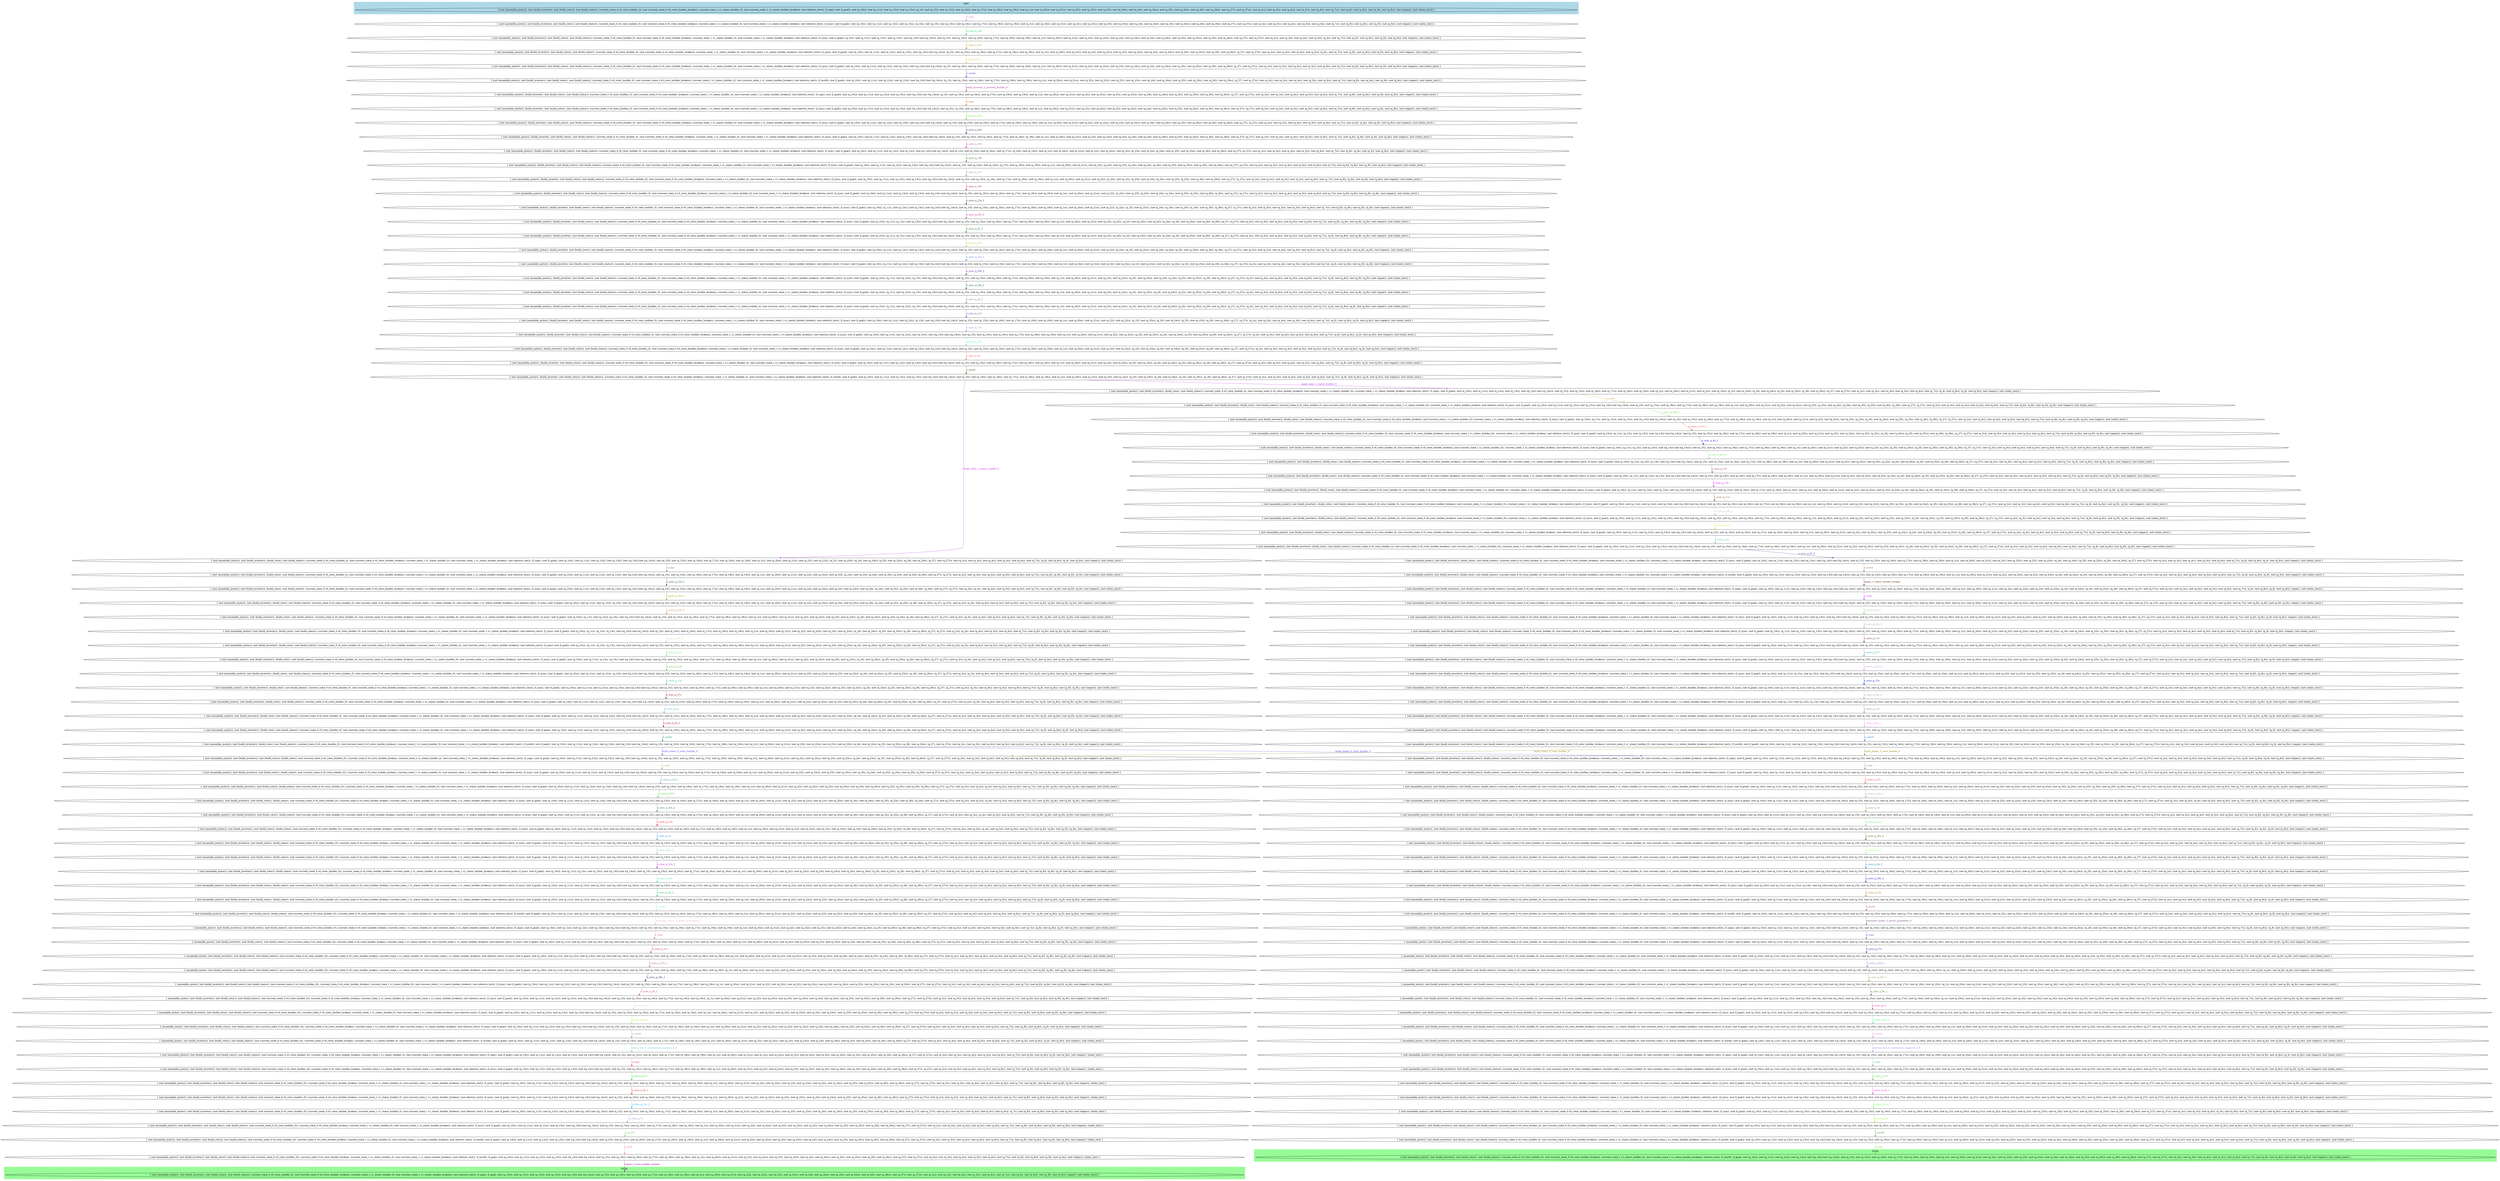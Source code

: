 digraph G {
0 [label="{ (not (assemble_motor)), (not (build_inverter)), (not (build_rotor)), (not (build_stator)), (current_state_0 s0_rotor_builder_0), (not (current_state_0 s0_rotor_builder_broken)), (current_state_1 s1_stator_builder_0), (not (current_state_1 s1_stator_builder_broken)), (not (electric_test)), (f_copy), (not (f_goal)), (not (q_10s)), (not (q_11s)), (not (q_12s)), (not (q_13s)), (q_14), (not (q_15)), (not (q_15s)), (not (q_16s)), (not (q_17s)), (not (q_18s)), (not (q_19s)), (not (q_1s)), (not (q_20s)), (not (q_21s)), (not (q_22)), (not (q_22s)), (not (q_23)), (not (q_23s)), (not (q_24)), (not (q_24s)), (not (q_25)), (not (q_25s)), (not (q_26)), (not (q_26s)), (not (q_27)), (not (q_27s)), (not (q_2s)), (not (q_3s)), (not (q_4s)), (not (q_5s)), (not (q_6s)), (not (q_7s)), (not (q_8)), (not (q_8s)), (not (q_9)), (not (q_9s)), (not (repair)), (not (static_test)) }"];
1 [label="{ (not (assemble_motor)), (not (build_inverter)), (not (build_rotor)), (not (build_stator)), (current_state_0 s0_rotor_builder_0), (not (current_state_0 s0_rotor_builder_broken)), (current_state_1 s1_stator_builder_0), (not (current_state_1 s1_stator_builder_broken)), (not (electric_test)), (f_sync), (not (f_goal)), (not (q_10s)), (not (q_11s)), (not (q_12s)), (not (q_13s)), (q_14s), (not (q_15)), (not (q_15s)), (not (q_16s)), (not (q_17s)), (not (q_18s)), (not (q_19s)), (not (q_1s)), (not (q_20s)), (not (q_21s)), (not (q_22)), (not (q_22s)), (not (q_23)), (not (q_23s)), (not (q_24)), (not (q_24s)), (not (q_25)), (not (q_25s)), (not (q_26)), (not (q_26s)), (not (q_27)), (not (q_27s)), (not (q_2s)), (not (q_3s)), (not (q_4s)), (not (q_5s)), (not (q_6s)), (not (q_7s)), (not (q_8)), (not (q_8s)), (not (q_9)), (not (q_9s)), (not (repair)), (not (static_test)) }"];
2 [label="{ (not (assemble_motor)), (not (build_inverter)), (not (build_rotor)), (not (build_stator)), (current_state_0 s0_rotor_builder_0), (not (current_state_0 s0_rotor_builder_broken)), (current_state_1 s1_stator_builder_0), (not (current_state_1 s1_stator_builder_broken)), (not (electric_test)), (f_sync), (not (f_goal)), (q_10s), (not (q_11s)), (not (q_12s)), (not (q_13s)), (not ((q_14))) (not ((q_14s))), (not (q_15)), (not (q_15s)), (not (q_16s)), (not (q_17s)), (not (q_18s)), (not (q_19s)), (not (q_1s)), (not (q_20s)), (not (q_21s)), (not (q_22)), (not (q_22s)), (not (q_23)), (not (q_23s)), (not (q_24)), (not (q_24s)), (not (q_25)), (not (q_25s)), (not (q_26)), (not (q_26s)), (not (q_27)), (not (q_27s)), (not (q_2s)), (not (q_3s)), (not (q_4s)), (not (q_5s)), (q_6s), (not (q_7s)), (not (q_8)), (not (q_8s)), (not (q_9)), (not (q_9s)), (not (repair)), (not (static_test)) }"];
3 [label="{ (not (assemble_motor)), (not (build_inverter)), (not (build_rotor)), (not (build_stator)), (current_state_0 s0_rotor_builder_0), (not (current_state_0 s0_rotor_builder_broken)), (current_state_1 s1_stator_builder_0), (not (current_state_1 s1_stator_builder_broken)), (not (electric_test)), (f_sync), (not (f_goal)), (not (q_10s)), (not (q_11s)), (not (q_12s)), (not (q_13s)), (not ((q_14))) (not ((q_14s))), (q_15), (not (q_15s)), (not (q_16s)), (not (q_17s)), (not (q_18s)), (not (q_19s)), (not (q_1s)), (not (q_20s)), (not (q_21s)), (not (q_22)), (not (q_22s)), (not (q_23)), (not (q_23s)), (not (q_24)), (not (q_24s)), (not (q_25)), (not (q_25s)), (not (q_26)), (not (q_26s)), (q_27), (not (q_27s)), (not (q_2s)), (not (q_3s)), (not (q_4s)), (not (q_5s)), (q_6s), (not (q_7s)), (not (q_8)), (not (q_8s)), (not (q_9)), (not (q_9s)), (not (repair)), (not (static_test)) }"];
4 [label="{ (not (assemble_motor)), (not (build_inverter)), (not (build_rotor)), (not (build_stator)), (current_state_0 s0_rotor_builder_0), (not (current_state_0 s0_rotor_builder_broken)), (current_state_1 s1_stator_builder_0), (not (current_state_1 s1_stator_builder_broken)), (not (electric_test)), (f_sync), (not (f_goal)), (not (q_10s)), (not (q_11s)), (not (q_12s)), (not (q_13s)), (not ((q_14))) (not ((q_14s))), (q_15), (not (q_15s)), (not (q_16s)), (not (q_17s)), (not (q_18s)), (not (q_19s)), (not (q_1s)), (not (q_20s)), (not (q_21s)), (not (q_22)), (not (q_22s)), (not (q_23)), (not (q_23s)), (not (q_24)), (not (q_24s)), (not (q_25)), (not (q_25s)), (not (q_26)), (not (q_26s)), (q_27), (not (q_27s)), (not (q_2s)), (not (q_3s)), (not (q_4s)), (not (q_5s)), (not (q_6s)), (not (q_7s)), (not (q_8)), (not (q_8s)), (not (q_9)), (not (q_9s)), (not (repair)), (not (static_test)) }"];
5 [label="{ (not (assemble_motor)), (not (build_inverter)), (not (build_rotor)), (not (build_stator)), (current_state_0 s0_rotor_builder_0), (not (current_state_0 s0_rotor_builder_broken)), (current_state_1 s1_stator_builder_0), (not (current_state_1 s1_stator_builder_broken)), (not (electric_test)), (f_world), (not (f_goal)), (not (q_10s)), (not (q_11s)), (not (q_12s)), (not (q_13s)), (not ((q_14))) (not ((q_14s))), (q_15), (not (q_15s)), (not (q_16s)), (not (q_17s)), (not (q_18s)), (not (q_19s)), (not (q_1s)), (not (q_20s)), (not (q_21s)), (not (q_22)), (not (q_22s)), (not (q_23)), (not (q_23s)), (not (q_24)), (not (q_24s)), (not (q_25)), (not (q_25s)), (not (q_26)), (not (q_26s)), (q_27), (not (q_27s)), (not (q_2s)), (not (q_3s)), (not (q_4s)), (not (q_5s)), (not (q_6s)), (not (q_7s)), (not (q_8)), (not (q_8s)), (not (q_9)), (not (q_9s)), (not (repair)), (not (static_test)) }"];
6 [label="{ (not (assemble_motor)), (build_inverter), (not (build_rotor)), (not (build_stator)), (current_state_0 s0_rotor_builder_0), (not (current_state_0 s0_rotor_builder_broken)), (current_state_1 s1_stator_builder_0), (not (current_state_1 s1_stator_builder_broken)), (not (electric_test)), (f_copy), (not (f_goal)), (not (q_10s)), (not (q_11s)), (not (q_12s)), (not (q_13s)), (not ((q_14))) (not ((q_14s))), (q_15), (not (q_15s)), (not (q_16s)), (not (q_17s)), (not (q_18s)), (not (q_19s)), (not (q_1s)), (not (q_20s)), (not (q_21s)), (not (q_22)), (not (q_22s)), (not (q_23)), (not (q_23s)), (not (q_24)), (not (q_24s)), (not (q_25)), (not (q_25s)), (not (q_26)), (not (q_26s)), (q_27), (not (q_27s)), (not (q_2s)), (not (q_3s)), (not (q_4s)), (not (q_5s)), (not (q_6s)), (not (q_7s)), (not (q_8)), (not (q_8s)), (not (q_9)), (not (q_9s)), (not (repair)), (not (static_test)) }"];
7 [label="{ (not (assemble_motor)), (build_inverter), (not (build_rotor)), (not (build_stator)), (current_state_0 s0_rotor_builder_0), (not (current_state_0 s0_rotor_builder_broken)), (current_state_1 s1_stator_builder_0), (not (current_state_1 s1_stator_builder_broken)), (not (electric_test)), (f_sync), (not (f_goal)), (not (q_10s)), (not (q_11s)), (not (q_12s)), (not (q_13s)), (not ((q_14))) (not ((q_14s))), (not (q_15)), (q_15s), (not (q_16s)), (not (q_17s)), (not (q_18s)), (not (q_19s)), (not (q_1s)), (not (q_20s)), (not (q_21s)), (not (q_22)), (not (q_22s)), (not (q_23)), (not (q_23s)), (not (q_24)), (not (q_24s)), (not (q_25)), (not (q_25s)), (not (q_26)), (not (q_26s)), (not (q_27)), (q_27s), (not (q_2s)), (not (q_3s)), (not (q_4s)), (not (q_5s)), (not (q_6s)), (not (q_7s)), (not (q_8)), (not (q_8s)), (not (q_9)), (not (q_9s)), (not (repair)), (not (static_test)) }"];
8 [label="{ (not (assemble_motor)), (build_inverter), (not (build_rotor)), (not (build_stator)), (current_state_0 s0_rotor_builder_0), (not (current_state_0 s0_rotor_builder_broken)), (current_state_1 s1_stator_builder_0), (not (current_state_1 s1_stator_builder_broken)), (not (electric_test)), (f_sync), (not (f_goal)), (not (q_10s)), (not (q_11s)), (not (q_12s)), (not (q_13s)), (not ((q_14))) (not ((q_14s))), (not (q_15)), (not (q_15s)), (not (q_16s)), (not (q_17s)), (not (q_18s)), (not (q_19s)), (not (q_1s)), (q_20s), (not (q_21s)), (not (q_22)), (not (q_22s)), (not (q_23)), (not (q_23s)), (not (q_24)), (not (q_24s)), (not (q_25)), (not (q_25s)), (not (q_26)), (not (q_26s)), (not (q_27)), (q_27s), (not (q_2s)), (not (q_3s)), (not (q_4s)), (not (q_5s)), (not (q_6s)), (not (q_7s)), (not (q_8)), (q_8s), (not (q_9)), (not (q_9s)), (not (repair)), (not (static_test)) }"];
9 [label="{ (not (assemble_motor)), (build_inverter), (not (build_rotor)), (not (build_stator)), (current_state_0 s0_rotor_builder_0), (not (current_state_0 s0_rotor_builder_broken)), (current_state_1 s1_stator_builder_0), (not (current_state_1 s1_stator_builder_broken)), (not (electric_test)), (f_sync), (not (f_goal)), (not (q_10s)), (not (q_11s)), (not (q_12s)), (not (q_13s)), (not ((q_14))) (not ((q_14s))), (not (q_15)), (not (q_15s)), (not (q_16s)), (not (q_17s)), (not (q_18s)), (q_19s), (not (q_1s)), (not (q_20s)), (not (q_21s)), (not (q_22)), (not (q_22s)), (not (q_23)), (q_23s), (not (q_24)), (not (q_24s)), (not (q_25)), (not (q_25s)), (not (q_26)), (not (q_26s)), (not (q_27)), (q_27s), (not (q_2s)), (not (q_3s)), (not (q_4s)), (not (q_5s)), (not (q_6s)), (not (q_7s)), (not (q_8)), (q_8s), (not (q_9)), (not (q_9s)), (not (repair)), (not (static_test)) }"];
10 [label="{ (not (assemble_motor)), (build_inverter), (not (build_rotor)), (not (build_stator)), (current_state_0 s0_rotor_builder_0), (not (current_state_0 s0_rotor_builder_broken)), (current_state_1 s1_stator_builder_0), (not (current_state_1 s1_stator_builder_broken)), (not (electric_test)), (f_sync), (not (f_goal)), (not (q_10s)), (not (q_11s)), (not (q_12s)), (not (q_13s)), (not ((q_14))) (not ((q_14s))), (not (q_15)), (not (q_15s)), (not (q_16s)), (not (q_17s)), (q_18s), (not (q_19s)), (not (q_1s)), (not (q_20s)), (not (q_21s)), (not (q_22)), (not (q_22s)), (not (q_23)), (q_23s), (not (q_24)), (q_24s), (not (q_25)), (not (q_25s)), (not (q_26)), (not (q_26s)), (not (q_27)), (q_27s), (not (q_2s)), (not (q_3s)), (not (q_4s)), (not (q_5s)), (not (q_6s)), (not (q_7s)), (not (q_8)), (q_8s), (not (q_9)), (not (q_9s)), (not (repair)), (not (static_test)) }"];
11 [label="{ (not (assemble_motor)), (build_inverter), (not (build_rotor)), (not (build_stator)), (current_state_0 s0_rotor_builder_0), (not (current_state_0 s0_rotor_builder_broken)), (current_state_1 s1_stator_builder_0), (not (current_state_1 s1_stator_builder_broken)), (not (electric_test)), (f_sync), (not (f_goal)), (not (q_10s)), (not (q_11s)), (not (q_12s)), (not (q_13s)), (not ((q_14))) (not ((q_14s))), (not (q_15)), (not (q_15s)), (not (q_16s)), (q_17s), (not (q_18s)), (not (q_19s)), (not (q_1s)), (not (q_20s)), (not (q_21s)), (not (q_22)), (q_22s), (not (q_23)), (q_23s), (not (q_24)), (q_24s), (not (q_25)), (not (q_25s)), (not (q_26)), (not (q_26s)), (not (q_27)), (q_27s), (not (q_2s)), (not (q_3s)), (not (q_4s)), (not (q_5s)), (not (q_6s)), (not (q_7s)), (not (q_8)), (q_8s), (not (q_9)), (not (q_9s)), (not (repair)), (not (static_test)) }"];
12 [label="{ (not (assemble_motor)), (build_inverter), (not (build_rotor)), (not (build_stator)), (current_state_0 s0_rotor_builder_0), (not (current_state_0 s0_rotor_builder_broken)), (current_state_1 s1_stator_builder_0), (not (current_state_1 s1_stator_builder_broken)), (not (electric_test)), (f_sync), (not (f_goal)), (not (q_10s)), (not (q_11s)), (not (q_12s)), (not (q_13s)), (not ((q_14))) (not ((q_14s))), (not (q_15)), (not (q_15s)), (q_16s), (not (q_17s)), (not (q_18s)), (not (q_19s)), (not (q_1s)), (not (q_20s)), (not (q_21s)), (not (q_22)), (q_22s), (not (q_23)), (q_23s), (not (q_24)), (q_24s), (not (q_25)), (q_25s), (not (q_26)), (not (q_26s)), (not (q_27)), (q_27s), (not (q_2s)), (not (q_3s)), (not (q_4s)), (not (q_5s)), (not (q_6s)), (not (q_7s)), (not (q_8)), (q_8s), (not (q_9)), (not (q_9s)), (not (repair)), (not (static_test)) }"];
13 [label="{ (not (assemble_motor)), (build_inverter), (not (build_rotor)), (not (build_stator)), (current_state_0 s0_rotor_builder_0), (not (current_state_0 s0_rotor_builder_broken)), (current_state_1 s1_stator_builder_0), (not (current_state_1 s1_stator_builder_broken)), (not (electric_test)), (f_sync), (not (f_goal)), (not (q_10s)), (not (q_11s)), (not (q_12s)), (not (q_13s)), (not ((q_14))) (not ((q_14s))), (not (q_15)), (not (q_15s)), (not (q_16s)), (not (q_17s)), (not (q_18s)), (not (q_19s)), (not (q_1s)), (not (q_20s)), (not (q_21s)), (not (q_22)), (q_22s), (not (q_23)), (q_23s), (not (q_24)), (q_24s), (not (q_25)), (q_25s), (not (q_26)), (q_26s), (not (q_27)), (q_27s), (not (q_2s)), (not (q_3s)), (not (q_4s)), (not (q_5s)), (not (q_6s)), (not (q_7s)), (not (q_8)), (q_8s), (not (q_9)), (q_9s), (not (repair)), (not (static_test)) }"];
14 [label="{ (not (assemble_motor)), (build_inverter), (not (build_rotor)), (not (build_stator)), (current_state_0 s0_rotor_builder_0), (not (current_state_0 s0_rotor_builder_broken)), (current_state_1 s1_stator_builder_0), (not (current_state_1 s1_stator_builder_broken)), (not (electric_test)), (f_sync), (not (f_goal)), (not (q_10s)), (q_11s), (not (q_12s)), (not (q_13s)), (not ((q_14))) (not ((q_14s))), (not (q_15)), (not (q_15s)), (not (q_16s)), (not (q_17s)), (not (q_18s)), (not (q_19s)), (not (q_1s)), (not (q_20s)), (not (q_21s)), (not (q_22)), (q_22s), (q_23), (not (q_23s)), (not (q_24)), (q_24s), (not (q_25)), (q_25s), (not (q_26)), (q_26s), (q_27), (q_27s), (not (q_2s)), (not (q_3s)), (not (q_4s)), (not (q_5s)), (not (q_6s)), (not (q_7s)), (not (q_8)), (q_8s), (not (q_9)), (q_9s), (not (repair)), (not (static_test)) }"];
15 [label="{ (not (assemble_motor)), (build_inverter), (not (build_rotor)), (not (build_stator)), (current_state_0 s0_rotor_builder_0), (not (current_state_0 s0_rotor_builder_broken)), (current_state_1 s1_stator_builder_0), (not (current_state_1 s1_stator_builder_broken)), (not (electric_test)), (f_sync), (not (f_goal)), (not (q_10s)), (q_11s), (q_12s), (not (q_13s)), (not ((q_14))) (not ((q_14s))), (not (q_15)), (not (q_15s)), (not (q_16s)), (not (q_17s)), (not (q_18s)), (not (q_19s)), (not (q_1s)), (not (q_20s)), (not (q_21s)), (not (q_22)), (q_22s), (q_23), (not (q_23s)), (not (q_24)), (q_24s), (q_25), (not (q_25s)), (not (q_26)), (q_26s), (q_27), (q_27s), (not (q_2s)), (not (q_3s)), (not (q_4s)), (not (q_5s)), (not (q_6s)), (not (q_7s)), (not (q_8)), (q_8s), (not (q_9)), (q_9s), (not (repair)), (not (static_test)) }"];
16 [label="{ (not (assemble_motor)), (build_inverter), (not (build_rotor)), (not (build_stator)), (current_state_0 s0_rotor_builder_0), (not (current_state_0 s0_rotor_builder_broken)), (current_state_1 s1_stator_builder_0), (not (current_state_1 s1_stator_builder_broken)), (not (electric_test)), (f_sync), (not (f_goal)), (not (q_10s)), (q_11s), (q_12s), (not (q_13s)), (not ((q_14))) (not ((q_14s))), (not (q_15)), (not (q_15s)), (not (q_16s)), (not (q_17s)), (not (q_18s)), (not (q_19s)), (not (q_1s)), (not (q_20s)), (not (q_21s)), (not (q_22)), (q_22s), (q_23), (not (q_23s)), (not (q_24)), (q_24s), (q_25), (not (q_25s)), (not (q_26)), (q_26s), (q_27), (q_27s), (not (q_2s)), (not (q_3s)), (not (q_4s)), (not (q_5s)), (not (q_6s)), (not (q_7s)), (q_8), (not (q_8s)), (not (q_9)), (q_9s), (not (repair)), (not (static_test)) }"];
17 [label="{ (not (assemble_motor)), (build_inverter), (not (build_rotor)), (not (build_stator)), (current_state_0 s0_rotor_builder_0), (not (current_state_0 s0_rotor_builder_broken)), (current_state_1 s1_stator_builder_0), (not (current_state_1 s1_stator_builder_broken)), (not (electric_test)), (f_sync), (not (f_goal)), (not (q_10s)), (q_11s), (not (q_12s)), (not (q_13s)), (not ((q_14))) (not ((q_14s))), (not (q_15)), (not (q_15s)), (not (q_16s)), (not (q_17s)), (not (q_18s)), (not (q_19s)), (not (q_1s)), (not (q_20s)), (not (q_21s)), (not (q_22)), (q_22s), (q_23), (not (q_23s)), (not (q_24)), (q_24s), (q_25), (not (q_25s)), (not (q_26)), (q_26s), (q_27), (q_27s), (not (q_2s)), (not (q_3s)), (not (q_4s)), (not (q_5s)), (not (q_6s)), (not (q_7s)), (q_8), (not (q_8s)), (not (q_9)), (q_9s), (not (repair)), (not (static_test)) }"];
18 [label="{ (not (assemble_motor)), (build_inverter), (not (build_rotor)), (not (build_stator)), (current_state_0 s0_rotor_builder_0), (not (current_state_0 s0_rotor_builder_broken)), (current_state_1 s1_stator_builder_0), (not (current_state_1 s1_stator_builder_broken)), (not (electric_test)), (f_sync), (not (f_goal)), (not (q_10s)), (q_11s), (not (q_12s)), (not (q_13s)), (not ((q_14))) (not ((q_14s))), (not (q_15)), (not (q_15s)), (not (q_16s)), (not (q_17s)), (not (q_18s)), (not (q_19s)), (not (q_1s)), (not (q_20s)), (not (q_21s)), (not (q_22)), (not (q_22s)), (q_23), (not (q_23s)), (not (q_24)), (q_24s), (q_25), (not (q_25s)), (not (q_26)), (q_26s), (q_27), (q_27s), (q_2s), (not (q_3s)), (not (q_4s)), (not (q_5s)), (not (q_6s)), (not (q_7s)), (q_8), (not (q_8s)), (not (q_9)), (q_9s), (not (repair)), (not (static_test)) }"];
19 [label="{ (not (assemble_motor)), (build_inverter), (not (build_rotor)), (not (build_stator)), (current_state_0 s0_rotor_builder_0), (not (current_state_0 s0_rotor_builder_broken)), (current_state_1 s1_stator_builder_0), (not (current_state_1 s1_stator_builder_broken)), (not (electric_test)), (f_sync), (not (f_goal)), (not (q_10s)), (q_11s), (not (q_12s)), (q_13s), (not ((q_14))) (not ((q_14s))), (not (q_15)), (not (q_15s)), (not (q_16s)), (not (q_17s)), (not (q_18s)), (not (q_19s)), (not (q_1s)), (not (q_20s)), (not (q_21s)), (not (q_22)), (not (q_22s)), (q_23), (not (q_23s)), (not (q_24)), (q_24s), (q_25), (not (q_25s)), (q_26), (not (q_26s)), (q_27), (q_27s), (q_2s), (not (q_3s)), (not (q_4s)), (not (q_5s)), (not (q_6s)), (not (q_7s)), (q_8), (not (q_8s)), (not (q_9)), (q_9s), (not (repair)), (not (static_test)) }"];
20 [label="{ (not (assemble_motor)), (build_inverter), (not (build_rotor)), (not (build_stator)), (current_state_0 s0_rotor_builder_0), (not (current_state_0 s0_rotor_builder_broken)), (current_state_1 s1_stator_builder_0), (not (current_state_1 s1_stator_builder_broken)), (not (electric_test)), (f_sync), (not (f_goal)), (not (q_10s)), (q_11s), (not (q_12s)), (q_13s), (not ((q_14))) (not ((q_14s))), (not (q_15)), (not (q_15s)), (not (q_16s)), (not (q_17s)), (not (q_18s)), (not (q_19s)), (not (q_1s)), (not (q_20s)), (not (q_21s)), (not (q_22)), (not (q_22s)), (q_23), (not (q_23s)), (q_24), (not (q_24s)), (q_25), (not (q_25s)), (q_26), (not (q_26s)), (q_27), (q_27s), (q_2s), (not (q_3s)), (not (q_4s)), (not (q_5s)), (not (q_6s)), (not (q_7s)), (q_8), (not (q_8s)), (not (q_9)), (q_9s), (not (repair)), (not (static_test)) }"];
21 [label="{ (not (assemble_motor)), (build_inverter), (not (build_rotor)), (not (build_stator)), (current_state_0 s0_rotor_builder_0), (not (current_state_0 s0_rotor_builder_broken)), (current_state_1 s1_stator_builder_0), (not (current_state_1 s1_stator_builder_broken)), (not (electric_test)), (f_sync), (not (f_goal)), (not (q_10s)), (q_11s), (not (q_12s)), (q_13s), (not ((q_14))) (not ((q_14s))), (not (q_15)), (not (q_15s)), (not (q_16s)), (not (q_17s)), (not (q_18s)), (not (q_19s)), (not (q_1s)), (not (q_20s)), (not (q_21s)), (not (q_22)), (not (q_22s)), (q_23), (not (q_23s)), (q_24), (not (q_24s)), (q_25), (not (q_25s)), (q_26), (not (q_26s)), (q_27), (q_27s), (q_2s), (not (q_3s)), (not (q_4s)), (not (q_5s)), (not (q_6s)), (not (q_7s)), (q_8), (not (q_8s)), (q_9), (not (q_9s)), (not (repair)), (not (static_test)) }"];
22 [label="{ (not (assemble_motor)), (build_inverter), (not (build_rotor)), (not (build_stator)), (current_state_0 s0_rotor_builder_0), (not (current_state_0 s0_rotor_builder_broken)), (current_state_1 s1_stator_builder_0), (not (current_state_1 s1_stator_builder_broken)), (not (electric_test)), (f_sync), (not (f_goal)), (not (q_10s)), (not (q_11s)), (not (q_12s)), (q_13s), (not ((q_14))) (not ((q_14s))), (not (q_15)), (not (q_15s)), (not (q_16s)), (not (q_17s)), (not (q_18s)), (not (q_19s)), (not (q_1s)), (not (q_20s)), (not (q_21s)), (not (q_22)), (not (q_22s)), (q_23), (not (q_23s)), (q_24), (not (q_24s)), (q_25), (not (q_25s)), (q_26), (not (q_26s)), (q_27), (q_27s), (q_2s), (not (q_3s)), (not (q_4s)), (not (q_5s)), (not (q_6s)), (not (q_7s)), (q_8), (not (q_8s)), (q_9), (not (q_9s)), (not (repair)), (not (static_test)) }"];
23 [label="{ (not (assemble_motor)), (build_inverter), (not (build_rotor)), (not (build_stator)), (current_state_0 s0_rotor_builder_0), (not (current_state_0 s0_rotor_builder_broken)), (current_state_1 s1_stator_builder_0), (not (current_state_1 s1_stator_builder_broken)), (not (electric_test)), (f_sync), (not (f_goal)), (not (q_10s)), (not (q_11s)), (not (q_12s)), (not (q_13s)), (not ((q_14))) (not ((q_14s))), (not (q_15)), (not (q_15s)), (not (q_16s)), (not (q_17s)), (not (q_18s)), (not (q_19s)), (not (q_1s)), (not (q_20s)), (not (q_21s)), (not (q_22)), (not (q_22s)), (q_23), (not (q_23s)), (q_24), (not (q_24s)), (q_25), (not (q_25s)), (q_26), (not (q_26s)), (q_27), (q_27s), (q_2s), (not (q_3s)), (not (q_4s)), (not (q_5s)), (not (q_6s)), (not (q_7s)), (q_8), (not (q_8s)), (q_9), (not (q_9s)), (not (repair)), (not (static_test)) }"];
24 [label="{ (not (assemble_motor)), (build_inverter), (not (build_rotor)), (not (build_stator)), (current_state_0 s0_rotor_builder_0), (not (current_state_0 s0_rotor_builder_broken)), (current_state_1 s1_stator_builder_0), (not (current_state_1 s1_stator_builder_broken)), (not (electric_test)), (f_sync), (not (f_goal)), (not (q_10s)), (not (q_11s)), (not (q_12s)), (not (q_13s)), (not ((q_14))) (not ((q_14s))), (not (q_15)), (not (q_15s)), (not (q_16s)), (not (q_17s)), (not (q_18s)), (not (q_19s)), (not (q_1s)), (not (q_20s)), (not (q_21s)), (not (q_22)), (not (q_22s)), (q_23), (not (q_23s)), (q_24), (not (q_24s)), (q_25), (not (q_25s)), (q_26), (not (q_26s)), (q_27), (not (q_27s)), (q_2s), (not (q_3s)), (not (q_4s)), (not (q_5s)), (not (q_6s)), (not (q_7s)), (q_8), (not (q_8s)), (q_9), (not (q_9s)), (not (repair)), (not (static_test)) }"];
25 [label="{ (not (assemble_motor)), (build_inverter), (not (build_rotor)), (not (build_stator)), (current_state_0 s0_rotor_builder_0), (not (current_state_0 s0_rotor_builder_broken)), (current_state_1 s1_stator_builder_0), (not (current_state_1 s1_stator_builder_broken)), (not (electric_test)), (f_sync), (not (f_goal)), (not (q_10s)), (not (q_11s)), (not (q_12s)), (not (q_13s)), (not ((q_14))) (not ((q_14s))), (not (q_15)), (not (q_15s)), (not (q_16s)), (not (q_17s)), (not (q_18s)), (not (q_19s)), (not (q_1s)), (not (q_20s)), (not (q_21s)), (not (q_22)), (not (q_22s)), (q_23), (not (q_23s)), (q_24), (not (q_24s)), (q_25), (not (q_25s)), (q_26), (not (q_26s)), (q_27), (not (q_27s)), (not (q_2s)), (not (q_3s)), (not (q_4s)), (not (q_5s)), (not (q_6s)), (not (q_7s)), (q_8), (not (q_8s)), (q_9), (not (q_9s)), (not (repair)), (not (static_test)) }"];
26 [label="{ (not (assemble_motor)), (build_inverter), (not (build_rotor)), (not (build_stator)), (current_state_0 s0_rotor_builder_0), (not (current_state_0 s0_rotor_builder_broken)), (current_state_1 s1_stator_builder_0), (not (current_state_1 s1_stator_builder_broken)), (not (electric_test)), (f_world), (not (f_goal)), (not (q_10s)), (not (q_11s)), (not (q_12s)), (not (q_13s)), (not ((q_14))) (not ((q_14s))), (not (q_15)), (not (q_15s)), (not (q_16s)), (not (q_17s)), (not (q_18s)), (not (q_19s)), (not (q_1s)), (not (q_20s)), (not (q_21s)), (not (q_22)), (not (q_22s)), (q_23), (not (q_23s)), (q_24), (not (q_24s)), (q_25), (not (q_25s)), (q_26), (not (q_26s)), (q_27), (not (q_27s)), (not (q_2s)), (not (q_3s)), (not (q_4s)), (not (q_5s)), (not (q_6s)), (not (q_7s)), (q_8), (not (q_8s)), (q_9), (not (q_9s)), (not (repair)), (not (static_test)) }"];
27 [label="{ (not (assemble_motor)), (not (build_inverter)), (build_rotor), (not (build_stator)), (current_state_0 s0_rotor_builder_0), (not (current_state_0 s0_rotor_builder_broken)), (not (current_state_1 s1_stator_builder_0)), (current_state_1 s1_stator_builder_broken), (not (electric_test)), (f_copy), (not (f_goal)), (not (q_10s)), (not (q_11s)), (not (q_12s)), (not (q_13s)), (not ((q_14))) (not ((q_14s))), (not (q_15)), (not (q_15s)), (not (q_16s)), (not (q_17s)), (not (q_18s)), (not (q_19s)), (not (q_1s)), (not (q_20s)), (not (q_21s)), (not (q_22)), (not (q_22s)), (q_23), (not (q_23s)), (q_24), (not (q_24s)), (q_25), (not (q_25s)), (q_26), (not (q_26s)), (q_27), (not (q_27s)), (not (q_2s)), (not (q_3s)), (not (q_4s)), (not (q_5s)), (not (q_6s)), (not (q_7s)), (q_8), (not (q_8s)), (q_9), (not (q_9s)), (not (repair)), (not (static_test)) }"];
28 [label="{ (not (assemble_motor)), (not (build_inverter)), (build_rotor), (not (build_stator)), (current_state_0 s0_rotor_builder_0), (not (current_state_0 s0_rotor_builder_broken)), (current_state_1 s1_stator_builder_0), (not (current_state_1 s1_stator_builder_broken)), (not (electric_test)), (f_copy), (not (f_goal)), (not (q_10s)), (not (q_11s)), (not (q_12s)), (not (q_13s)), (not ((q_14))) (not ((q_14s))), (not (q_15)), (not (q_15s)), (not (q_16s)), (not (q_17s)), (not (q_18s)), (not (q_19s)), (not (q_1s)), (not (q_20s)), (not (q_21s)), (not (q_22)), (not (q_22s)), (q_23), (not (q_23s)), (q_24), (not (q_24s)), (q_25), (not (q_25s)), (q_26), (not (q_26s)), (q_27), (not (q_27s)), (not (q_2s)), (not (q_3s)), (not (q_4s)), (not (q_5s)), (not (q_6s)), (not (q_7s)), (q_8), (not (q_8s)), (q_9), (not (q_9s)), (not (repair)), (not (static_test)) }"];
29 [label="{ (not (assemble_motor)), (not (build_inverter)), (build_rotor), (not (build_stator)), (current_state_0 s0_rotor_builder_0), (not (current_state_0 s0_rotor_builder_broken)), (not (current_state_1 s1_stator_builder_0)), (current_state_1 s1_stator_builder_broken), (not (electric_test)), (f_sync), (not (f_goal)), (not (q_10s)), (not (q_11s)), (not (q_12s)), (not (q_13s)), (not ((q_14))) (not ((q_14s))), (not (q_15)), (not (q_15s)), (not (q_16s)), (not (q_17s)), (not (q_18s)), (not (q_19s)), (not (q_1s)), (not (q_20s)), (not (q_21s)), (not (q_22)), (not (q_22s)), (not (q_23)), (q_23s), (not (q_24)), (q_24s), (not (q_25)), (q_25s), (not (q_26)), (q_26s), (not (q_27)), (q_27s), (not (q_2s)), (not (q_3s)), (not (q_4s)), (not (q_5s)), (not (q_6s)), (not (q_7s)), (not (q_8)), (q_8s), (not (q_9)), (q_9s), (not (repair)), (not (static_test)) }"];
30 [label="{ (not (assemble_motor)), (not (build_inverter)), (build_rotor), (not (build_stator)), (current_state_0 s0_rotor_builder_0), (not (current_state_0 s0_rotor_builder_broken)), (current_state_1 s1_stator_builder_0), (not (current_state_1 s1_stator_builder_broken)), (not (electric_test)), (f_sync), (not (f_goal)), (not (q_10s)), (not (q_11s)), (not (q_12s)), (not (q_13s)), (not ((q_14))) (not ((q_14s))), (not (q_15)), (not (q_15s)), (not (q_16s)), (not (q_17s)), (not (q_18s)), (not (q_19s)), (not (q_1s)), (not (q_20s)), (not (q_21s)), (not (q_22)), (not (q_22s)), (not (q_23)), (q_23s), (not (q_24)), (q_24s), (not (q_25)), (q_25s), (not (q_26)), (q_26s), (not (q_27)), (q_27s), (not (q_2s)), (not (q_3s)), (not (q_4s)), (not (q_5s)), (not (q_6s)), (not (q_7s)), (not (q_8)), (q_8s), (not (q_9)), (q_9s), (not (repair)), (not (static_test)) }"];
31 [label="{ (not (assemble_motor)), (not (build_inverter)), (build_rotor), (not (build_stator)), (current_state_0 s0_rotor_builder_0), (not (current_state_0 s0_rotor_builder_broken)), (not (current_state_1 s1_stator_builder_0)), (current_state_1 s1_stator_builder_broken), (not (electric_test)), (f_sync), (not (f_goal)), (not (q_10s)), (q_11s), (not (q_12s)), (not (q_13s)), (not ((q_14))) (not ((q_14s))), (not (q_15)), (not (q_15s)), (not (q_16s)), (not (q_17s)), (not (q_18s)), (not (q_19s)), (not (q_1s)), (not (q_20s)), (not (q_21s)), (not (q_22)), (not (q_22s)), (not (q_23)), (q_23s), (q_24), (not (q_24s)), (not (q_25)), (q_25s), (not (q_26)), (q_26s), (q_27), (q_27s), (not (q_2s)), (not (q_3s)), (not (q_4s)), (not (q_5s)), (not (q_6s)), (not (q_7s)), (not (q_8)), (q_8s), (not (q_9)), (q_9s), (not (repair)), (not (static_test)) }"];
32 [label="{ (not (assemble_motor)), (not (build_inverter)), (build_rotor), (not (build_stator)), (current_state_0 s0_rotor_builder_0), (not (current_state_0 s0_rotor_builder_broken)), (current_state_1 s1_stator_builder_0), (not (current_state_1 s1_stator_builder_broken)), (not (electric_test)), (f_sync), (not (f_goal)), (not (q_10s)), (not (q_11s)), (not (q_12s)), (not (q_13s)), (not ((q_14))) (not ((q_14s))), (not (q_15)), (not (q_15s)), (not (q_16s)), (not (q_17s)), (not (q_18s)), (not (q_19s)), (not (q_1s)), (not (q_20s)), (not (q_21s)), (not (q_22)), (not (q_22s)), (not (q_23)), (not (q_23s)), (not (q_24)), (q_24s), (not (q_25)), (q_25s), (not (q_26)), (q_26s), (not (q_27)), (q_27s), (not (q_2s)), (q_3s), (not (q_4s)), (not (q_5s)), (not (q_6s)), (not (q_7s)), (not (q_8)), (q_8s), (not (q_9)), (q_9s), (not (repair)), (not (static_test)) }"];
33 [label="{ (not (assemble_motor)), (not (build_inverter)), (build_rotor), (not (build_stator)), (current_state_0 s0_rotor_builder_0), (not (current_state_0 s0_rotor_builder_broken)), (not (current_state_1 s1_stator_builder_0)), (current_state_1 s1_stator_builder_broken), (not (electric_test)), (f_sync), (not (f_goal)), (not (q_10s)), (q_11s), (q_12s), (not (q_13s)), (not ((q_14))) (not ((q_14s))), (not (q_15)), (not (q_15s)), (not (q_16s)), (not (q_17s)), (not (q_18s)), (not (q_19s)), (not (q_1s)), (not (q_20s)), (not (q_21s)), (not (q_22)), (not (q_22s)), (not (q_23)), (q_23s), (q_24), (not (q_24s)), (q_25), (not (q_25s)), (not (q_26)), (q_26s), (q_27), (q_27s), (not (q_2s)), (not (q_3s)), (not (q_4s)), (not (q_5s)), (not (q_6s)), (not (q_7s)), (not (q_8)), (q_8s), (not (q_9)), (q_9s), (not (repair)), (not (static_test)) }"];
34 [label="{ (not (assemble_motor)), (not (build_inverter)), (build_rotor), (not (build_stator)), (current_state_0 s0_rotor_builder_0), (not (current_state_0 s0_rotor_builder_broken)), (current_state_1 s1_stator_builder_0), (not (current_state_1 s1_stator_builder_broken)), (not (electric_test)), (f_sync), (not (f_goal)), (not (q_10s)), (not (q_11s)), (not (q_12s)), (q_13s), (not ((q_14))) (not ((q_14s))), (not (q_15)), (not (q_15s)), (not (q_16s)), (not (q_17s)), (not (q_18s)), (not (q_19s)), (not (q_1s)), (not (q_20s)), (not (q_21s)), (not (q_22)), (not (q_22s)), (not (q_23)), (not (q_23s)), (not (q_24)), (q_24s), (not (q_25)), (q_25s), (q_26), (not (q_26s)), (q_27), (q_27s), (not (q_2s)), (q_3s), (not (q_4s)), (not (q_5s)), (not (q_6s)), (not (q_7s)), (not (q_8)), (q_8s), (not (q_9)), (q_9s), (not (repair)), (not (static_test)) }"];
35 [label="{ (not (assemble_motor)), (not (build_inverter)), (build_rotor), (not (build_stator)), (current_state_0 s0_rotor_builder_0), (not (current_state_0 s0_rotor_builder_broken)), (not (current_state_1 s1_stator_builder_0)), (current_state_1 s1_stator_builder_broken), (not (electric_test)), (f_sync), (not (f_goal)), (not (q_10s)), (q_11s), (q_12s), (not (q_13s)), (not ((q_14))) (not ((q_14s))), (not (q_15)), (not (q_15s)), (not (q_16s)), (not (q_17s)), (not (q_18s)), (not (q_19s)), (not (q_1s)), (not (q_20s)), (not (q_21s)), (not (q_22)), (not (q_22s)), (not (q_23)), (q_23s), (q_24), (not (q_24s)), (q_25), (not (q_25s)), (not (q_26)), (q_26s), (q_27), (q_27s), (not (q_2s)), (not (q_3s)), (not (q_4s)), (not (q_5s)), (not (q_6s)), (not (q_7s)), (q_8), (not (q_8s)), (not (q_9)), (q_9s), (not (repair)), (not (static_test)) }"];
36 [label="{ (not (assemble_motor)), (not (build_inverter)), (build_rotor), (not (build_stator)), (current_state_0 s0_rotor_builder_0), (not (current_state_0 s0_rotor_builder_broken)), (current_state_1 s1_stator_builder_0), (not (current_state_1 s1_stator_builder_broken)), (not (electric_test)), (f_sync), (not (f_goal)), (not (q_10s)), (q_11s), (not (q_12s)), (q_13s), (not ((q_14))) (not ((q_14s))), (not (q_15)), (not (q_15s)), (not (q_16s)), (not (q_17s)), (not (q_18s)), (not (q_19s)), (not (q_1s)), (not (q_20s)), (not (q_21s)), (not (q_22)), (not (q_22s)), (not (q_23)), (not (q_23s)), (q_24), (not (q_24s)), (not (q_25)), (q_25s), (q_26), (not (q_26s)), (q_27), (q_27s), (not (q_2s)), (q_3s), (not (q_4s)), (not (q_5s)), (not (q_6s)), (not (q_7s)), (not (q_8)), (q_8s), (not (q_9)), (q_9s), (not (repair)), (not (static_test)) }"];
37 [label="{ (not (assemble_motor)), (not (build_inverter)), (build_rotor), (not (build_stator)), (current_state_0 s0_rotor_builder_0), (not (current_state_0 s0_rotor_builder_broken)), (not (current_state_1 s1_stator_builder_0)), (current_state_1 s1_stator_builder_broken), (not (electric_test)), (f_sync), (not (f_goal)), (not (q_10s)), (q_11s), (q_12s), (q_13s), (not ((q_14))) (not ((q_14s))), (not (q_15)), (not (q_15s)), (not (q_16s)), (not (q_17s)), (not (q_18s)), (not (q_19s)), (not (q_1s)), (not (q_20s)), (not (q_21s)), (not (q_22)), (not (q_22s)), (not (q_23)), (q_23s), (q_24), (not (q_24s)), (q_25), (not (q_25s)), (q_26), (not (q_26s)), (q_27), (q_27s), (not (q_2s)), (not (q_3s)), (not (q_4s)), (not (q_5s)), (not (q_6s)), (not (q_7s)), (q_8), (not (q_8s)), (not (q_9)), (q_9s), (not (repair)), (not (static_test)) }"];
38 [label="{ (not (assemble_motor)), (not (build_inverter)), (build_rotor), (not (build_stator)), (current_state_0 s0_rotor_builder_0), (not (current_state_0 s0_rotor_builder_broken)), (current_state_1 s1_stator_builder_0), (not (current_state_1 s1_stator_builder_broken)), (not (electric_test)), (f_sync), (not (f_goal)), (not (q_10s)), (q_11s), (q_12s), (q_13s), (not ((q_14))) (not ((q_14s))), (not (q_15)), (not (q_15s)), (not (q_16s)), (not (q_17s)), (not (q_18s)), (not (q_19s)), (not (q_1s)), (not (q_20s)), (not (q_21s)), (not (q_22)), (not (q_22s)), (not (q_23)), (not (q_23s)), (q_24), (not (q_24s)), (q_25), (not (q_25s)), (q_26), (not (q_26s)), (q_27), (q_27s), (not (q_2s)), (q_3s), (not (q_4s)), (not (q_5s)), (not (q_6s)), (not (q_7s)), (not (q_8)), (q_8s), (not (q_9)), (q_9s), (not (repair)), (not (static_test)) }"];
39 [label="{ (not (assemble_motor)), (not (build_inverter)), (build_rotor), (not (build_stator)), (current_state_0 s0_rotor_builder_0), (not (current_state_0 s0_rotor_builder_broken)), (not (current_state_1 s1_stator_builder_0)), (current_state_1 s1_stator_builder_broken), (not (electric_test)), (f_sync), (not (f_goal)), (not (q_10s)), (q_11s), (not (q_12s)), (q_13s), (not ((q_14))) (not ((q_14s))), (not (q_15)), (not (q_15s)), (not (q_16s)), (not (q_17s)), (not (q_18s)), (not (q_19s)), (not (q_1s)), (not (q_20s)), (not (q_21s)), (not (q_22)), (not (q_22s)), (not (q_23)), (q_23s), (q_24), (not (q_24s)), (q_25), (not (q_25s)), (q_26), (not (q_26s)), (q_27), (q_27s), (not (q_2s)), (not (q_3s)), (not (q_4s)), (not (q_5s)), (not (q_6s)), (not (q_7s)), (q_8), (not (q_8s)), (not (q_9)), (q_9s), (not (repair)), (not (static_test)) }"];
40 [label="{ (not (assemble_motor)), (not (build_inverter)), (build_rotor), (not (build_stator)), (current_state_0 s0_rotor_builder_0), (not (current_state_0 s0_rotor_builder_broken)), (current_state_1 s1_stator_builder_0), (not (current_state_1 s1_stator_builder_broken)), (not (electric_test)), (f_sync), (not (f_goal)), (not (q_10s)), (q_11s), (q_12s), (q_13s), (not ((q_14))) (not ((q_14s))), (not (q_15)), (not (q_15s)), (not (q_16s)), (not (q_17s)), (not (q_18s)), (not (q_19s)), (not (q_1s)), (not (q_20s)), (not (q_21s)), (not (q_22)), (not (q_22s)), (not (q_23)), (not (q_23s)), (q_24), (not (q_24s)), (q_25), (not (q_25s)), (q_26), (not (q_26s)), (q_27), (q_27s), (not (q_2s)), (q_3s), (not (q_4s)), (not (q_5s)), (not (q_6s)), (not (q_7s)), (q_8), (not (q_8s)), (not (q_9)), (q_9s), (not (repair)), (not (static_test)) }"];
41 [label="{ (not (assemble_motor)), (not (build_inverter)), (build_rotor), (not (build_stator)), (current_state_0 s0_rotor_builder_0), (not (current_state_0 s0_rotor_builder_broken)), (not (current_state_1 s1_stator_builder_0)), (current_state_1 s1_stator_builder_broken), (not (electric_test)), (f_sync), (not (f_goal)), (not (q_10s)), (q_11s), (not (q_12s)), (not (q_13s)), (not ((q_14))) (not ((q_14s))), (not (q_15)), (not (q_15s)), (not (q_16s)), (not (q_17s)), (not (q_18s)), (not (q_19s)), (not (q_1s)), (not (q_20s)), (not (q_21s)), (not (q_22)), (not (q_22s)), (not (q_23)), (q_23s), (q_24), (not (q_24s)), (q_25), (not (q_25s)), (q_26), (not (q_26s)), (q_27), (q_27s), (not (q_2s)), (not (q_3s)), (not (q_4s)), (not (q_5s)), (not (q_6s)), (not (q_7s)), (q_8), (not (q_8s)), (not (q_9)), (q_9s), (not (repair)), (not (static_test)) }"];
42 [label="{ (not (assemble_motor)), (not (build_inverter)), (build_rotor), (not (build_stator)), (current_state_0 s0_rotor_builder_0), (not (current_state_0 s0_rotor_builder_broken)), (current_state_1 s1_stator_builder_0), (not (current_state_1 s1_stator_builder_broken)), (not (electric_test)), (f_sync), (not (f_goal)), (not (q_10s)), (not (q_11s)), (q_12s), (q_13s), (not ((q_14))) (not ((q_14s))), (not (q_15)), (not (q_15s)), (not (q_16s)), (not (q_17s)), (not (q_18s)), (not (q_19s)), (not (q_1s)), (not (q_20s)), (not (q_21s)), (not (q_22)), (not (q_22s)), (not (q_23)), (not (q_23s)), (q_24), (not (q_24s)), (q_25), (not (q_25s)), (q_26), (not (q_26s)), (q_27), (q_27s), (not (q_2s)), (q_3s), (not (q_4s)), (not (q_5s)), (not (q_6s)), (not (q_7s)), (q_8), (not (q_8s)), (not (q_9)), (q_9s), (not (repair)), (not (static_test)) }"];
43 [label="{ (not (assemble_motor)), (not (build_inverter)), (build_rotor), (not (build_stator)), (current_state_0 s0_rotor_builder_0), (not (current_state_0 s0_rotor_builder_broken)), (not (current_state_1 s1_stator_builder_0)), (current_state_1 s1_stator_builder_broken), (not (electric_test)), (f_sync), (not (f_goal)), (not (q_10s)), (not (q_11s)), (not (q_12s)), (not (q_13s)), (not ((q_14))) (not ((q_14s))), (not (q_15)), (not (q_15s)), (not (q_16s)), (not (q_17s)), (not (q_18s)), (not (q_19s)), (not (q_1s)), (not (q_20s)), (not (q_21s)), (not (q_22)), (not (q_22s)), (not (q_23)), (q_23s), (q_24), (not (q_24s)), (q_25), (not (q_25s)), (q_26), (not (q_26s)), (q_27), (q_27s), (not (q_2s)), (not (q_3s)), (not (q_4s)), (not (q_5s)), (not (q_6s)), (not (q_7s)), (q_8), (not (q_8s)), (not (q_9)), (q_9s), (not (repair)), (not (static_test)) }"];
44 [label="{ (not (assemble_motor)), (not (build_inverter)), (build_rotor), (not (build_stator)), (current_state_0 s0_rotor_builder_0), (not (current_state_0 s0_rotor_builder_broken)), (current_state_1 s1_stator_builder_0), (not (current_state_1 s1_stator_builder_broken)), (not (electric_test)), (f_sync), (not (f_goal)), (not (q_10s)), (not (q_11s)), (not (q_12s)), (q_13s), (not ((q_14))) (not ((q_14s))), (not (q_15)), (not (q_15s)), (not (q_16s)), (not (q_17s)), (not (q_18s)), (not (q_19s)), (not (q_1s)), (not (q_20s)), (not (q_21s)), (not (q_22)), (not (q_22s)), (not (q_23)), (not (q_23s)), (q_24), (not (q_24s)), (q_25), (not (q_25s)), (q_26), (not (q_26s)), (q_27), (q_27s), (not (q_2s)), (q_3s), (not (q_4s)), (not (q_5s)), (not (q_6s)), (not (q_7s)), (q_8), (not (q_8s)), (not (q_9)), (q_9s), (not (repair)), (not (static_test)) }"];
45 [label="{ (not (assemble_motor)), (not (build_inverter)), (build_rotor), (not (build_stator)), (current_state_0 s0_rotor_builder_0), (not (current_state_0 s0_rotor_builder_broken)), (not (current_state_1 s1_stator_builder_0)), (current_state_1 s1_stator_builder_broken), (not (electric_test)), (f_sync), (not (f_goal)), (not (q_10s)), (not (q_11s)), (not (q_12s)), (not (q_13s)), (not ((q_14))) (not ((q_14s))), (not (q_15)), (not (q_15s)), (not (q_16s)), (not (q_17s)), (not (q_18s)), (not (q_19s)), (not (q_1s)), (not (q_20s)), (not (q_21s)), (not (q_22)), (not (q_22s)), (not (q_23)), (not (q_23s)), (q_24), (not (q_24s)), (q_25), (not (q_25s)), (q_26), (not (q_26s)), (q_27), (q_27s), (not (q_2s)), (q_3s), (not (q_4s)), (not (q_5s)), (not (q_6s)), (not (q_7s)), (q_8), (not (q_8s)), (not (q_9)), (q_9s), (not (repair)), (not (static_test)) }"];
46 [label="{ (not (assemble_motor)), (not (build_inverter)), (build_rotor), (not (build_stator)), (current_state_0 s0_rotor_builder_0), (not (current_state_0 s0_rotor_builder_broken)), (current_state_1 s1_stator_builder_0), (not (current_state_1 s1_stator_builder_broken)), (not (electric_test)), (f_sync), (not (f_goal)), (not (q_10s)), (not (q_11s)), (not (q_12s)), (not (q_13s)), (not ((q_14))) (not ((q_14s))), (not (q_15)), (not (q_15s)), (not (q_16s)), (not (q_17s)), (not (q_18s)), (not (q_19s)), (not (q_1s)), (not (q_20s)), (not (q_21s)), (not (q_22)), (not (q_22s)), (not (q_23)), (not (q_23s)), (q_24), (not (q_24s)), (q_25), (not (q_25s)), (q_26), (not (q_26s)), (q_27), (q_27s), (not (q_2s)), (q_3s), (not (q_4s)), (not (q_5s)), (not (q_6s)), (not (q_7s)), (q_8), (not (q_8s)), (not (q_9)), (q_9s), (not (repair)), (not (static_test)) }"];
47 [label="{ (not (assemble_motor)), (not (build_inverter)), (build_rotor), (not (build_stator)), (current_state_0 s0_rotor_builder_0), (not (current_state_0 s0_rotor_builder_broken)), (not (current_state_1 s1_stator_builder_0)), (current_state_1 s1_stator_builder_broken), (not (electric_test)), (f_sync), (not (f_goal)), (not (q_10s)), (not (q_11s)), (not (q_12s)), (not (q_13s)), (not ((q_14))) (not ((q_14s))), (not (q_15)), (not (q_15s)), (not (q_16s)), (not (q_17s)), (not (q_18s)), (not (q_19s)), (not (q_1s)), (not (q_20s)), (not (q_21s)), (not (q_22)), (not (q_22s)), (not (q_23)), (not (q_23s)), (q_24), (not (q_24s)), (q_25), (not (q_25s)), (q_26), (not (q_26s)), (q_27), (not (q_27s)), (not (q_2s)), (q_3s), (not (q_4s)), (not (q_5s)), (not (q_6s)), (not (q_7s)), (q_8), (not (q_8s)), (not (q_9)), (q_9s), (not (repair)), (not (static_test)) }"];
48 [label="{ (not (assemble_motor)), (not (build_inverter)), (build_rotor), (not (build_stator)), (current_state_0 s0_rotor_builder_0), (not (current_state_0 s0_rotor_builder_broken)), (current_state_1 s1_stator_builder_0), (not (current_state_1 s1_stator_builder_broken)), (not (electric_test)), (f_sync), (not (f_goal)), (not (q_10s)), (not (q_11s)), (not (q_12s)), (not (q_13s)), (not ((q_14))) (not ((q_14s))), (not (q_15)), (not (q_15s)), (not (q_16s)), (not (q_17s)), (not (q_18s)), (not (q_19s)), (not (q_1s)), (not (q_20s)), (not (q_21s)), (not (q_22)), (not (q_22s)), (not (q_23)), (not (q_23s)), (q_24), (not (q_24s)), (q_25), (not (q_25s)), (q_26), (not (q_26s)), (q_27), (not (q_27s)), (not (q_2s)), (q_3s), (not (q_4s)), (not (q_5s)), (not (q_6s)), (not (q_7s)), (q_8), (not (q_8s)), (not (q_9)), (q_9s), (not (repair)), (not (static_test)) }"];
49 [label="{ (not (assemble_motor)), (not (build_inverter)), (build_rotor), (not (build_stator)), (current_state_0 s0_rotor_builder_0), (not (current_state_0 s0_rotor_builder_broken)), (not (current_state_1 s1_stator_builder_0)), (current_state_1 s1_stator_builder_broken), (not (electric_test)), (f_sync), (not (f_goal)), (not (q_10s)), (not (q_11s)), (not (q_12s)), (not (q_13s)), (not ((q_14))) (not ((q_14s))), (not (q_15)), (not (q_15s)), (not (q_16s)), (not (q_17s)), (not (q_18s)), (not (q_19s)), (not (q_1s)), (not (q_20s)), (not (q_21s)), (not (q_22)), (not (q_22s)), (not (q_23)), (not (q_23s)), (q_24), (not (q_24s)), (q_25), (not (q_25s)), (q_26), (not (q_26s)), (q_27), (not (q_27s)), (not (q_2s)), (not (q_3s)), (not (q_4s)), (not (q_5s)), (not (q_6s)), (not (q_7s)), (q_8), (not (q_8s)), (not (q_9)), (q_9s), (not (repair)), (not (static_test)) }"];
50 [label="{ (not (assemble_motor)), (not (build_inverter)), (build_rotor), (not (build_stator)), (current_state_0 s0_rotor_builder_0), (not (current_state_0 s0_rotor_builder_broken)), (current_state_1 s1_stator_builder_0), (not (current_state_1 s1_stator_builder_broken)), (not (electric_test)), (f_sync), (not (f_goal)), (not (q_10s)), (not (q_11s)), (not (q_12s)), (not (q_13s)), (not ((q_14))) (not ((q_14s))), (not (q_15)), (not (q_15s)), (not (q_16s)), (not (q_17s)), (not (q_18s)), (not (q_19s)), (not (q_1s)), (not (q_20s)), (not (q_21s)), (not (q_22)), (not (q_22s)), (not (q_23)), (not (q_23s)), (q_24), (not (q_24s)), (q_25), (not (q_25s)), (q_26), (not (q_26s)), (q_27), (not (q_27s)), (not (q_2s)), (not (q_3s)), (not (q_4s)), (not (q_5s)), (not (q_6s)), (not (q_7s)), (q_8), (not (q_8s)), (not (q_9)), (q_9s), (not (repair)), (not (static_test)) }"];
51 [label="{ (not (assemble_motor)), (not (build_inverter)), (build_rotor), (not (build_stator)), (current_state_0 s0_rotor_builder_0), (not (current_state_0 s0_rotor_builder_broken)), (not (current_state_1 s1_stator_builder_0)), (current_state_1 s1_stator_builder_broken), (not (electric_test)), (f_sync), (not (f_goal)), (not (q_10s)), (not (q_11s)), (not (q_12s)), (not (q_13s)), (not ((q_14))) (not ((q_14s))), (not (q_15)), (not (q_15s)), (not (q_16s)), (not (q_17s)), (not (q_18s)), (not (q_19s)), (not (q_1s)), (not (q_20s)), (not (q_21s)), (not (q_22)), (not (q_22s)), (not (q_23)), (not (q_23s)), (q_24), (not (q_24s)), (q_25), (not (q_25s)), (q_26), (not (q_26s)), (q_27), (not (q_27s)), (not (q_2s)), (not (q_3s)), (not (q_4s)), (not (q_5s)), (not (q_6s)), (not (q_7s)), (q_8), (not (q_8s)), (q_9), (not (q_9s)), (not (repair)), (not (static_test)) }"];
52 [label="{ (not (assemble_motor)), (not (build_inverter)), (build_rotor), (not (build_stator)), (current_state_0 s0_rotor_builder_0), (not (current_state_0 s0_rotor_builder_broken)), (current_state_1 s1_stator_builder_0), (not (current_state_1 s1_stator_builder_broken)), (not (electric_test)), (f_sync), (not (f_goal)), (not (q_10s)), (not (q_11s)), (not (q_12s)), (not (q_13s)), (not ((q_14))) (not ((q_14s))), (not (q_15)), (not (q_15s)), (not (q_16s)), (not (q_17s)), (not (q_18s)), (not (q_19s)), (not (q_1s)), (not (q_20s)), (not (q_21s)), (not (q_22)), (not (q_22s)), (not (q_23)), (not (q_23s)), (q_24), (not (q_24s)), (q_25), (not (q_25s)), (q_26), (not (q_26s)), (q_27), (not (q_27s)), (not (q_2s)), (not (q_3s)), (not (q_4s)), (not (q_5s)), (not (q_6s)), (not (q_7s)), (q_8), (not (q_8s)), (q_9), (not (q_9s)), (not (repair)), (not (static_test)) }"];
53 [label="{ (not (assemble_motor)), (not (build_inverter)), (build_rotor), (not (build_stator)), (current_state_0 s0_rotor_builder_0), (not (current_state_0 s0_rotor_builder_broken)), (not (current_state_1 s1_stator_builder_0)), (current_state_1 s1_stator_builder_broken), (not (electric_test)), (f_world), (not (f_goal)), (not (q_10s)), (not (q_11s)), (not (q_12s)), (not (q_13s)), (not ((q_14))) (not ((q_14s))), (not (q_15)), (not (q_15s)), (not (q_16s)), (not (q_17s)), (not (q_18s)), (not (q_19s)), (not (q_1s)), (not (q_20s)), (not (q_21s)), (not (q_22)), (not (q_22s)), (not (q_23)), (not (q_23s)), (q_24), (not (q_24s)), (q_25), (not (q_25s)), (q_26), (not (q_26s)), (q_27), (not (q_27s)), (not (q_2s)), (not (q_3s)), (not (q_4s)), (not (q_5s)), (not (q_6s)), (not (q_7s)), (q_8), (not (q_8s)), (q_9), (not (q_9s)), (not (repair)), (not (static_test)) }"];
54 [label="{ (not (assemble_motor)), (not (build_inverter)), (build_rotor), (not (build_stator)), (current_state_0 s0_rotor_builder_0), (not (current_state_0 s0_rotor_builder_broken)), (current_state_1 s1_stator_builder_0), (not (current_state_1 s1_stator_builder_broken)), (not (electric_test)), (f_world), (not (f_goal)), (not (q_10s)), (not (q_11s)), (not (q_12s)), (not (q_13s)), (not ((q_14))) (not ((q_14s))), (not (q_15)), (not (q_15s)), (not (q_16s)), (not (q_17s)), (not (q_18s)), (not (q_19s)), (not (q_1s)), (not (q_20s)), (not (q_21s)), (not (q_22)), (not (q_22s)), (not (q_23)), (not (q_23s)), (q_24), (not (q_24s)), (q_25), (not (q_25s)), (q_26), (not (q_26s)), (q_27), (not (q_27s)), (not (q_2s)), (not (q_3s)), (not (q_4s)), (not (q_5s)), (not (q_6s)), (not (q_7s)), (q_8), (not (q_8s)), (q_9), (not (q_9s)), (not (repair)), (not (static_test)) }"];
55 [label="{ (not (assemble_motor)), (not (build_inverter)), (not (build_rotor)), (not (build_stator)), (current_state_0 s0_rotor_builder_0), (not (current_state_0 s0_rotor_builder_broken)), (current_state_1 s1_stator_builder_0), (not (current_state_1 s1_stator_builder_broken)), (not (electric_test)), (f_copy), (not (f_goal)), (not (q_10s)), (not (q_11s)), (not (q_12s)), (not (q_13s)), (not ((q_14))) (not ((q_14s))), (not (q_15)), (not (q_15s)), (not (q_16s)), (not (q_17s)), (not (q_18s)), (not (q_19s)), (not (q_1s)), (not (q_20s)), (not (q_21s)), (not (q_22)), (not (q_22s)), (not (q_23)), (not (q_23s)), (q_24), (not (q_24s)), (q_25), (not (q_25s)), (q_26), (not (q_26s)), (q_27), (not (q_27s)), (not (q_2s)), (not (q_3s)), (not (q_4s)), (not (q_5s)), (not (q_6s)), (not (q_7s)), (q_8), (not (q_8s)), (q_9), (not (q_9s)), (repair), (not (static_test)) }"];
56 [label="{ (not (assemble_motor)), (not (build_inverter)), (not (build_rotor)), (build_stator), (not (current_state_0 s0_rotor_builder_0)), (current_state_0 s0_rotor_builder_broken), (current_state_1 s1_stator_builder_0), (not (current_state_1 s1_stator_builder_broken)), (not (electric_test)), (f_copy), (not (f_goal)), (not (q_10s)), (not (q_11s)), (not (q_12s)), (not (q_13s)), (not ((q_14))) (not ((q_14s))), (not (q_15)), (not (q_15s)), (not (q_16s)), (not (q_17s)), (not (q_18s)), (not (q_19s)), (not (q_1s)), (not (q_20s)), (not (q_21s)), (not (q_22)), (not (q_22s)), (not (q_23)), (not (q_23s)), (q_24), (not (q_24s)), (q_25), (not (q_25s)), (q_26), (not (q_26s)), (q_27), (not (q_27s)), (not (q_2s)), (not (q_3s)), (not (q_4s)), (not (q_5s)), (not (q_6s)), (not (q_7s)), (q_8), (not (q_8s)), (q_9), (not (q_9s)), (not (repair)), (not (static_test)) }"];
57 [label="{ (not (assemble_motor)), (not (build_inverter)), (not (build_rotor)), (build_stator), (current_state_0 s0_rotor_builder_0), (not (current_state_0 s0_rotor_builder_broken)), (current_state_1 s1_stator_builder_0), (not (current_state_1 s1_stator_builder_broken)), (not (electric_test)), (f_copy), (not (f_goal)), (not (q_10s)), (not (q_11s)), (not (q_12s)), (not (q_13s)), (not ((q_14))) (not ((q_14s))), (not (q_15)), (not (q_15s)), (not (q_16s)), (not (q_17s)), (not (q_18s)), (not (q_19s)), (not (q_1s)), (not (q_20s)), (not (q_21s)), (not (q_22)), (not (q_22s)), (not (q_23)), (not (q_23s)), (q_24), (not (q_24s)), (q_25), (not (q_25s)), (q_26), (not (q_26s)), (q_27), (not (q_27s)), (not (q_2s)), (not (q_3s)), (not (q_4s)), (not (q_5s)), (not (q_6s)), (not (q_7s)), (q_8), (not (q_8s)), (q_9), (not (q_9s)), (not (repair)), (not (static_test)) }"];
58 [label="{ (not (assemble_motor)), (not (build_inverter)), (not (build_rotor)), (not (build_stator)), (current_state_0 s0_rotor_builder_0), (not (current_state_0 s0_rotor_builder_broken)), (current_state_1 s1_stator_builder_0), (not (current_state_1 s1_stator_builder_broken)), (not (electric_test)), (f_sync), (not (f_goal)), (not (q_10s)), (not (q_11s)), (not (q_12s)), (not (q_13s)), (not ((q_14))) (not ((q_14s))), (not (q_15)), (not (q_15s)), (not (q_16s)), (not (q_17s)), (not (q_18s)), (not (q_19s)), (not (q_1s)), (not (q_20s)), (not (q_21s)), (not (q_22)), (not (q_22s)), (not (q_23)), (not (q_23s)), (not (q_24)), (q_24s), (not (q_25)), (q_25s), (not (q_26)), (q_26s), (not (q_27)), (q_27s), (not (q_2s)), (not (q_3s)), (not (q_4s)), (not (q_5s)), (not (q_6s)), (not (q_7s)), (not (q_8)), (q_8s), (not (q_9)), (q_9s), (repair), (not (static_test)) }"];
59 [label="{ (not (assemble_motor)), (not (build_inverter)), (not (build_rotor)), (build_stator), (not (current_state_0 s0_rotor_builder_0)), (current_state_0 s0_rotor_builder_broken), (current_state_1 s1_stator_builder_0), (not (current_state_1 s1_stator_builder_broken)), (not (electric_test)), (f_sync), (not (f_goal)), (not (q_10s)), (not (q_11s)), (not (q_12s)), (not (q_13s)), (not ((q_14))) (not ((q_14s))), (not (q_15)), (not (q_15s)), (not (q_16s)), (not (q_17s)), (not (q_18s)), (not (q_19s)), (not (q_1s)), (not (q_20s)), (not (q_21s)), (not (q_22)), (not (q_22s)), (not (q_23)), (not (q_23s)), (not (q_24)), (q_24s), (not (q_25)), (q_25s), (not (q_26)), (q_26s), (not (q_27)), (q_27s), (not (q_2s)), (not (q_3s)), (not (q_4s)), (not (q_5s)), (not (q_6s)), (not (q_7s)), (not (q_8)), (q_8s), (not (q_9)), (q_9s), (not (repair)), (not (static_test)) }"];
60 [label="{ (not (assemble_motor)), (not (build_inverter)), (not (build_rotor)), (build_stator), (current_state_0 s0_rotor_builder_0), (not (current_state_0 s0_rotor_builder_broken)), (current_state_1 s1_stator_builder_0), (not (current_state_1 s1_stator_builder_broken)), (not (electric_test)), (f_sync), (not (f_goal)), (not (q_10s)), (not (q_11s)), (not (q_12s)), (not (q_13s)), (not ((q_14))) (not ((q_14s))), (not (q_15)), (not (q_15s)), (not (q_16s)), (not (q_17s)), (not (q_18s)), (not (q_19s)), (not (q_1s)), (not (q_20s)), (not (q_21s)), (not (q_22)), (not (q_22s)), (not (q_23)), (not (q_23s)), (not (q_24)), (q_24s), (not (q_25)), (q_25s), (not (q_26)), (q_26s), (not (q_27)), (q_27s), (not (q_2s)), (not (q_3s)), (not (q_4s)), (not (q_5s)), (not (q_6s)), (not (q_7s)), (not (q_8)), (q_8s), (not (q_9)), (q_9s), (not (repair)), (not (static_test)) }"];
61 [label="{ (not (assemble_motor)), (not (build_inverter)), (not (build_rotor)), (not (build_stator)), (current_state_0 s0_rotor_builder_0), (not (current_state_0 s0_rotor_builder_broken)), (current_state_1 s1_stator_builder_0), (not (current_state_1 s1_stator_builder_broken)), (not (electric_test)), (f_sync), (not (f_goal)), (not (q_10s)), (not (q_11s)), (not (q_12s)), (not (q_13s)), (not ((q_14))) (not ((q_14s))), (not (q_15)), (not (q_15s)), (not (q_16s)), (not (q_17s)), (not (q_18s)), (not (q_19s)), (not (q_1s)), (not (q_20s)), (not (q_21s)), (not (q_22)), (not (q_22s)), (not (q_23)), (not (q_23s)), (not (q_24)), (q_24s), (not (q_25)), (q_25s), (not (q_26)), (q_26s), (q_27), (q_27s), (not (q_2s)), (not (q_3s)), (not (q_4s)), (not (q_5s)), (not (q_6s)), (not (q_7s)), (not (q_8)), (q_8s), (q_9), (not (q_9s)), (repair), (not (static_test)) }"];
62 [label="{ (not (assemble_motor)), (not (build_inverter)), (not (build_rotor)), (build_stator), (not (current_state_0 s0_rotor_builder_0)), (current_state_0 s0_rotor_builder_broken), (current_state_1 s1_stator_builder_0), (not (current_state_1 s1_stator_builder_broken)), (not (electric_test)), (f_sync), (not (f_goal)), (not (q_10s)), (not (q_11s)), (not (q_12s)), (not (q_13s)), (not ((q_14))) (not ((q_14s))), (not (q_15)), (not (q_15s)), (not (q_16s)), (not (q_17s)), (not (q_18s)), (not (q_19s)), (not (q_1s)), (not (q_20s)), (not (q_21s)), (not (q_22)), (not (q_22s)), (not (q_23)), (not (q_23s)), (not (q_24)), (not (q_24s)), (not (q_25)), (q_25s), (not (q_26)), (q_26s), (not (q_27)), (q_27s), (not (q_2s)), (not (q_3s)), (q_4s), (not (q_5s)), (not (q_6s)), (not (q_7s)), (not (q_8)), (q_8s), (not (q_9)), (q_9s), (not (repair)), (not (static_test)) }"];
63 [label="{ (not (assemble_motor)), (not (build_inverter)), (not (build_rotor)), (build_stator), (current_state_0 s0_rotor_builder_0), (not (current_state_0 s0_rotor_builder_broken)), (current_state_1 s1_stator_builder_0), (not (current_state_1 s1_stator_builder_broken)), (not (electric_test)), (f_sync), (not (f_goal)), (not (q_10s)), (not (q_11s)), (not (q_12s)), (not (q_13s)), (not ((q_14))) (not ((q_14s))), (not (q_15)), (not (q_15s)), (not (q_16s)), (not (q_17s)), (not (q_18s)), (not (q_19s)), (not (q_1s)), (not (q_20s)), (not (q_21s)), (not (q_22)), (not (q_22s)), (not (q_23)), (not (q_23s)), (not (q_24)), (q_24s), (not (q_25)), (q_25s), (not (q_26)), (q_26s), (not (q_27)), (not (q_27s)), (not (q_2s)), (not (q_3s)), (not (q_4s)), (not (q_5s)), (not (q_6s)), (not (q_7s)), (not (q_8)), (q_8s), (not (q_9)), (q_9s), (not (repair)), (not (static_test)) }"];
64 [label="{ (not (assemble_motor)), (not (build_inverter)), (not (build_rotor)), (not (build_stator)), (current_state_0 s0_rotor_builder_0), (not (current_state_0 s0_rotor_builder_broken)), (current_state_1 s1_stator_builder_0), (not (current_state_1 s1_stator_builder_broken)), (not (electric_test)), (f_sync), (not (f_goal)), (not (q_10s)), (q_11s), (not (q_12s)), (not (q_13s)), (not ((q_14))) (not ((q_14s))), (not (q_15)), (not (q_15s)), (not (q_16s)), (not (q_17s)), (not (q_18s)), (not (q_19s)), (not (q_1s)), (not (q_20s)), (not (q_21s)), (not (q_22)), (not (q_22s)), (not (q_23)), (not (q_23s)), (q_24), (not (q_24s)), (not (q_25)), (q_25s), (not (q_26)), (q_26s), (q_27), (q_27s), (not (q_2s)), (not (q_3s)), (not (q_4s)), (not (q_5s)), (not (q_6s)), (not (q_7s)), (not (q_8)), (q_8s), (q_9), (not (q_9s)), (repair), (not (static_test)) }"];
65 [label="{ (not (assemble_motor)), (not (build_inverter)), (not (build_rotor)), (build_stator), (not (current_state_0 s0_rotor_builder_0)), (current_state_0 s0_rotor_builder_broken), (current_state_1 s1_stator_builder_0), (not (current_state_1 s1_stator_builder_broken)), (not (electric_test)), (f_sync), (not (f_goal)), (not (q_10s)), (not (q_11s)), (not (q_12s)), (not (q_13s)), (not ((q_14))) (not ((q_14s))), (not (q_15)), (not (q_15s)), (not (q_16s)), (not (q_17s)), (not (q_18s)), (not (q_19s)), (not (q_1s)), (not (q_20s)), (not (q_21s)), (not (q_22)), (not (q_22s)), (not (q_23)), (not (q_23s)), (not (q_24)), (not (q_24s)), (not (q_25)), (q_25s), (not (q_26)), (q_26s), (not (q_27)), (not (q_27s)), (not (q_2s)), (not (q_3s)), (q_4s), (not (q_5s)), (not (q_6s)), (not (q_7s)), (not (q_8)), (q_8s), (not (q_9)), (q_9s), (not (repair)), (not (static_test)) }"];
66 [label="{ (not (assemble_motor)), (not (build_inverter)), (not (build_rotor)), (build_stator), (current_state_0 s0_rotor_builder_0), (not (current_state_0 s0_rotor_builder_broken)), (current_state_1 s1_stator_builder_0), (not (current_state_1 s1_stator_builder_broken)), (not (electric_test)), (f_sync), (not (f_goal)), (not (q_10s)), (not (q_11s)), (not (q_12s)), (not (q_13s)), (not ((q_14))) (not ((q_14s))), (not (q_15)), (not (q_15s)), (not (q_16s)), (not (q_17s)), (not (q_18s)), (not (q_19s)), (not (q_1s)), (not (q_20s)), (not (q_21s)), (not (q_22)), (not (q_22s)), (not (q_23)), (not (q_23s)), (not (q_24)), (not (q_24s)), (not (q_25)), (q_25s), (not (q_26)), (q_26s), (not (q_27)), (not (q_27s)), (not (q_2s)), (not (q_3s)), (q_4s), (not (q_5s)), (not (q_6s)), (not (q_7s)), (not (q_8)), (q_8s), (not (q_9)), (q_9s), (not (repair)), (not (static_test)) }"];
67 [label="{ (not (assemble_motor)), (not (build_inverter)), (not (build_rotor)), (not (build_stator)), (current_state_0 s0_rotor_builder_0), (not (current_state_0 s0_rotor_builder_broken)), (current_state_1 s1_stator_builder_0), (not (current_state_1 s1_stator_builder_broken)), (not (electric_test)), (f_sync), (not (f_goal)), (not (q_10s)), (not (q_11s)), (not (q_12s)), (not (q_13s)), (not ((q_14))) (not ((q_14s))), (not (q_15)), (not (q_15s)), (not (q_16s)), (not (q_17s)), (not (q_18s)), (not (q_19s)), (not (q_1s)), (not (q_20s)), (not (q_21s)), (not (q_22)), (not (q_22s)), (not (q_23)), (not (q_23s)), (q_24), (not (q_24s)), (not (q_25)), (q_25s), (not (q_26)), (q_26s), (q_27), (q_27s), (not (q_2s)), (not (q_3s)), (not (q_4s)), (not (q_5s)), (not (q_6s)), (not (q_7s)), (not (q_8)), (q_8s), (q_9), (not (q_9s)), (repair), (not (static_test)) }"];
68 [label="{ (not (assemble_motor)), (not (build_inverter)), (not (build_rotor)), (build_stator), (not (current_state_0 s0_rotor_builder_0)), (current_state_0 s0_rotor_builder_broken), (current_state_1 s1_stator_builder_0), (not (current_state_1 s1_stator_builder_broken)), (not (electric_test)), (f_sync), (not (f_goal)), (not (q_10s)), (not (q_11s)), (not (q_12s)), (q_13s), (not ((q_14))) (not ((q_14s))), (not (q_15)), (not (q_15s)), (not (q_16s)), (not (q_17s)), (not (q_18s)), (not (q_19s)), (not (q_1s)), (not (q_20s)), (not (q_21s)), (not (q_22)), (not (q_22s)), (not (q_23)), (not (q_23s)), (not (q_24)), (not (q_24s)), (not (q_25)), (q_25s), (q_26), (not (q_26s)), (q_27), (not (q_27s)), (not (q_2s)), (not (q_3s)), (q_4s), (not (q_5s)), (not (q_6s)), (not (q_7s)), (not (q_8)), (q_8s), (not (q_9)), (q_9s), (not (repair)), (not (static_test)) }"];
69 [label="{ (not (assemble_motor)), (not (build_inverter)), (not (build_rotor)), (build_stator), (current_state_0 s0_rotor_builder_0), (not (current_state_0 s0_rotor_builder_broken)), (current_state_1 s1_stator_builder_0), (not (current_state_1 s1_stator_builder_broken)), (not (electric_test)), (f_sync), (not (f_goal)), (not (q_10s)), (not (q_11s)), (not (q_12s)), (not (q_13s)), (not ((q_14))) (not ((q_14s))), (not (q_15)), (not (q_15s)), (not (q_16s)), (not (q_17s)), (not (q_18s)), (not (q_19s)), (not (q_1s)), (not (q_20s)), (not (q_21s)), (not (q_22)), (not (q_22s)), (not (q_23)), (not (q_23s)), (not (q_24)), (not (q_24s)), (not (q_25)), (q_25s), (not (q_26)), (q_26s), (not (q_27)), (not (q_27s)), (not (q_2s)), (not (q_3s)), (not (q_4s)), (not (q_5s)), (not (q_6s)), (not (q_7s)), (not (q_8)), (q_8s), (not (q_9)), (q_9s), (not (repair)), (not (static_test)) }"];
70 [label="{ (not (assemble_motor)), (not (build_inverter)), (not (build_rotor)), (not (build_stator)), (current_state_0 s0_rotor_builder_0), (not (current_state_0 s0_rotor_builder_broken)), (current_state_1 s1_stator_builder_0), (not (current_state_1 s1_stator_builder_broken)), (not (electric_test)), (f_sync), (not (f_goal)), (not (q_10s)), (not (q_11s)), (not (q_12s)), (not (q_13s)), (not ((q_14))) (not ((q_14s))), (not (q_15)), (not (q_15s)), (not (q_16s)), (not (q_17s)), (not (q_18s)), (not (q_19s)), (not (q_1s)), (not (q_20s)), (not (q_21s)), (not (q_22)), (not (q_22s)), (not (q_23)), (not (q_23s)), (q_24), (not (q_24s)), (not (q_25)), (q_25s), (not (q_26)), (q_26s), (q_27), (not (q_27s)), (not (q_2s)), (not (q_3s)), (not (q_4s)), (not (q_5s)), (not (q_6s)), (not (q_7s)), (not (q_8)), (q_8s), (q_9), (not (q_9s)), (repair), (not (static_test)) }"];
71 [label="{ (not (assemble_motor)), (not (build_inverter)), (not (build_rotor)), (build_stator), (not (current_state_0 s0_rotor_builder_0)), (current_state_0 s0_rotor_builder_broken), (current_state_1 s1_stator_builder_0), (not (current_state_1 s1_stator_builder_broken)), (not (electric_test)), (f_sync), (not (f_goal)), (not (q_10s)), (not (q_11s)), (not (q_12s)), (not (q_13s)), (not ((q_14))) (not ((q_14s))), (not (q_15)), (not (q_15s)), (not (q_16s)), (not (q_17s)), (not (q_18s)), (not (q_19s)), (not (q_1s)), (not (q_20s)), (not (q_21s)), (not (q_22)), (not (q_22s)), (not (q_23)), (not (q_23s)), (not (q_24)), (not (q_24s)), (not (q_25)), (q_25s), (q_26), (not (q_26s)), (q_27), (not (q_27s)), (not (q_2s)), (not (q_3s)), (q_4s), (not (q_5s)), (not (q_6s)), (not (q_7s)), (not (q_8)), (q_8s), (not (q_9)), (q_9s), (not (repair)), (not (static_test)) }"];
72 [label="{ (not (assemble_motor)), (not (build_inverter)), (not (build_rotor)), (build_stator), (current_state_0 s0_rotor_builder_0), (not (current_state_0 s0_rotor_builder_broken)), (current_state_1 s1_stator_builder_0), (not (current_state_1 s1_stator_builder_broken)), (not (electric_test)), (f_sync), (not (f_goal)), (not (q_10s)), (not (q_11s)), (not (q_12s)), (not (q_13s)), (not ((q_14))) (not ((q_14s))), (not (q_15)), (not (q_15s)), (not (q_16s)), (not (q_17s)), (not (q_18s)), (not (q_19s)), (not (q_1s)), (not (q_20s)), (not (q_21s)), (not (q_22)), (not (q_22s)), (not (q_23)), (not (q_23s)), (not (q_24)), (not (q_24s)), (not (q_25)), (q_25s), (not (q_26)), (q_26s), (q_27), (not (q_27s)), (not (q_2s)), (not (q_3s)), (not (q_4s)), (not (q_5s)), (not (q_6s)), (not (q_7s)), (not (q_8)), (q_8s), (q_9), (not (q_9s)), (not (repair)), (not (static_test)) }"];
73 [label="{ (not (assemble_motor)), (not (build_inverter)), (not (build_rotor)), (not (build_stator)), (current_state_0 s0_rotor_builder_0), (not (current_state_0 s0_rotor_builder_broken)), (current_state_1 s1_stator_builder_0), (not (current_state_1 s1_stator_builder_broken)), (not (electric_test)), (f_sync), (not (f_goal)), (not (q_10s)), (not (q_11s)), (q_12s), (not (q_13s)), (not ((q_14))) (not ((q_14s))), (not (q_15)), (not (q_15s)), (not (q_16s)), (not (q_17s)), (not (q_18s)), (not (q_19s)), (not (q_1s)), (not (q_20s)), (not (q_21s)), (not (q_22)), (not (q_22s)), (not (q_23)), (not (q_23s)), (q_24), (not (q_24s)), (q_25), (not (q_25s)), (not (q_26)), (q_26s), (q_27), (not (q_27s)), (not (q_2s)), (not (q_3s)), (not (q_4s)), (not (q_5s)), (not (q_6s)), (not (q_7s)), (not (q_8)), (q_8s), (q_9), (not (q_9s)), (repair), (not (static_test)) }"];
74 [label="{ (not (assemble_motor)), (not (build_inverter)), (not (build_rotor)), (build_stator), (not (current_state_0 s0_rotor_builder_0)), (current_state_0 s0_rotor_builder_broken), (current_state_1 s1_stator_builder_0), (not (current_state_1 s1_stator_builder_broken)), (not (electric_test)), (f_sync), (not (f_goal)), (not (q_10s)), (not (q_11s)), (not (q_12s)), (not (q_13s)), (not ((q_14))) (not ((q_14s))), (not (q_15)), (not (q_15s)), (not (q_16s)), (not (q_17s)), (not (q_18s)), (not (q_19s)), (not (q_1s)), (not (q_20s)), (not (q_21s)), (not (q_22)), (not (q_22s)), (not (q_23)), (not (q_23s)), (not (q_24)), (not (q_24s)), (not (q_25)), (q_25s), (q_26), (not (q_26s)), (q_27), (not (q_27s)), (not (q_2s)), (not (q_3s)), (not (q_4s)), (not (q_5s)), (not (q_6s)), (not (q_7s)), (not (q_8)), (q_8s), (not (q_9)), (q_9s), (not (repair)), (not (static_test)) }"];
75 [label="{ (not (assemble_motor)), (not (build_inverter)), (not (build_rotor)), (build_stator), (current_state_0 s0_rotor_builder_0), (not (current_state_0 s0_rotor_builder_broken)), (current_state_1 s1_stator_builder_0), (not (current_state_1 s1_stator_builder_broken)), (not (electric_test)), (f_sync), (not (f_goal)), (not (q_10s)), (not (q_11s)), (q_12s), (not (q_13s)), (not ((q_14))) (not ((q_14s))), (not (q_15)), (not (q_15s)), (not (q_16s)), (not (q_17s)), (not (q_18s)), (not (q_19s)), (not (q_1s)), (not (q_20s)), (not (q_21s)), (not (q_22)), (not (q_22s)), (not (q_23)), (not (q_23s)), (not (q_24)), (not (q_24s)), (q_25), (not (q_25s)), (not (q_26)), (q_26s), (q_27), (not (q_27s)), (not (q_2s)), (not (q_3s)), (not (q_4s)), (not (q_5s)), (not (q_6s)), (not (q_7s)), (not (q_8)), (q_8s), (q_9), (not (q_9s)), (not (repair)), (not (static_test)) }"];
76 [label="{ (not (assemble_motor)), (not (build_inverter)), (not (build_rotor)), (not (build_stator)), (current_state_0 s0_rotor_builder_0), (not (current_state_0 s0_rotor_builder_broken)), (current_state_1 s1_stator_builder_0), (not (current_state_1 s1_stator_builder_broken)), (not (electric_test)), (f_sync), (not (f_goal)), (not (q_10s)), (not (q_11s)), (not (q_12s)), (not (q_13s)), (not ((q_14))) (not ((q_14s))), (not (q_15)), (not (q_15s)), (not (q_16s)), (not (q_17s)), (not (q_18s)), (not (q_19s)), (not (q_1s)), (not (q_20s)), (not (q_21s)), (not (q_22)), (not (q_22s)), (not (q_23)), (not (q_23s)), (q_24), (not (q_24s)), (q_25), (not (q_25s)), (not (q_26)), (q_26s), (q_27), (not (q_27s)), (not (q_2s)), (not (q_3s)), (not (q_4s)), (not (q_5s)), (not (q_6s)), (not (q_7s)), (not (q_8)), (q_8s), (q_9), (not (q_9s)), (repair), (not (static_test)) }"];
77 [label="{ (not (assemble_motor)), (not (build_inverter)), (not (build_rotor)), (build_stator), (not (current_state_0 s0_rotor_builder_0)), (current_state_0 s0_rotor_builder_broken), (current_state_1 s1_stator_builder_0), (not (current_state_1 s1_stator_builder_broken)), (not (electric_test)), (f_sync), (not (f_goal)), (not (q_10s)), (not (q_11s)), (not (q_12s)), (not (q_13s)), (not ((q_14))) (not ((q_14s))), (not (q_15)), (not (q_15s)), (not (q_16s)), (not (q_17s)), (not (q_18s)), (not (q_19s)), (not (q_1s)), (not (q_20s)), (not (q_21s)), (not (q_22)), (not (q_22s)), (not (q_23)), (not (q_23s)), (not (q_24)), (not (q_24s)), (not (q_25)), (q_25s), (q_26), (not (q_26s)), (q_27), (not (q_27s)), (not (q_2s)), (not (q_3s)), (not (q_4s)), (not (q_5s)), (not (q_6s)), (not (q_7s)), (not (q_8)), (q_8s), (q_9), (not (q_9s)), (not (repair)), (not (static_test)) }"];
78 [label="{ (not (assemble_motor)), (not (build_inverter)), (not (build_rotor)), (build_stator), (current_state_0 s0_rotor_builder_0), (not (current_state_0 s0_rotor_builder_broken)), (current_state_1 s1_stator_builder_0), (not (current_state_1 s1_stator_builder_broken)), (not (electric_test)), (f_sync), (not (f_goal)), (not (q_10s)), (not (q_11s)), (not (q_12s)), (not (q_13s)), (not ((q_14))) (not ((q_14s))), (not (q_15)), (not (q_15s)), (not (q_16s)), (not (q_17s)), (not (q_18s)), (not (q_19s)), (not (q_1s)), (not (q_20s)), (not (q_21s)), (not (q_22)), (not (q_22s)), (not (q_23)), (not (q_23s)), (not (q_24)), (not (q_24s)), (q_25), (not (q_25s)), (not (q_26)), (q_26s), (q_27), (not (q_27s)), (not (q_2s)), (not (q_3s)), (not (q_4s)), (not (q_5s)), (not (q_6s)), (not (q_7s)), (not (q_8)), (q_8s), (q_9), (not (q_9s)), (not (repair)), (not (static_test)) }"];
79 [label="{ (not (assemble_motor)), (not (build_inverter)), (not (build_rotor)), (not (build_stator)), (current_state_0 s0_rotor_builder_0), (not (current_state_0 s0_rotor_builder_broken)), (current_state_1 s1_stator_builder_0), (not (current_state_1 s1_stator_builder_broken)), (not (electric_test)), (f_sync), (not (f_goal)), (not (q_10s)), (not (q_11s)), (not (q_12s)), (q_13s), (not ((q_14))) (not ((q_14s))), (not (q_15)), (not (q_15s)), (not (q_16s)), (not (q_17s)), (not (q_18s)), (not (q_19s)), (not (q_1s)), (not (q_20s)), (not (q_21s)), (not (q_22)), (not (q_22s)), (not (q_23)), (not (q_23s)), (q_24), (not (q_24s)), (q_25), (not (q_25s)), (q_26), (not (q_26s)), (q_27), (not (q_27s)), (not (q_2s)), (not (q_3s)), (not (q_4s)), (not (q_5s)), (not (q_6s)), (not (q_7s)), (not (q_8)), (q_8s), (q_9), (not (q_9s)), (repair), (not (static_test)) }"];
80 [label="{ (not (assemble_motor)), (not (build_inverter)), (not (build_rotor)), (build_stator), (not (current_state_0 s0_rotor_builder_0)), (current_state_0 s0_rotor_builder_broken), (current_state_1 s1_stator_builder_0), (not (current_state_1 s1_stator_builder_broken)), (not (electric_test)), (f_sync), (not (f_goal)), (not (q_10s)), (not (q_11s)), (q_12s), (not (q_13s)), (not ((q_14))) (not ((q_14s))), (not (q_15)), (not (q_15s)), (not (q_16s)), (not (q_17s)), (not (q_18s)), (not (q_19s)), (not (q_1s)), (not (q_20s)), (not (q_21s)), (not (q_22)), (not (q_22s)), (not (q_23)), (not (q_23s)), (not (q_24)), (not (q_24s)), (q_25), (not (q_25s)), (q_26), (not (q_26s)), (q_27), (not (q_27s)), (not (q_2s)), (not (q_3s)), (not (q_4s)), (not (q_5s)), (not (q_6s)), (not (q_7s)), (not (q_8)), (q_8s), (q_9), (not (q_9s)), (not (repair)), (not (static_test)) }"];
81 [label="{ (not (assemble_motor)), (not (build_inverter)), (not (build_rotor)), (build_stator), (current_state_0 s0_rotor_builder_0), (not (current_state_0 s0_rotor_builder_broken)), (current_state_1 s1_stator_builder_0), (not (current_state_1 s1_stator_builder_broken)), (not (electric_test)), (f_sync), (not (f_goal)), (not (q_10s)), (not (q_11s)), (not (q_12s)), (not (q_13s)), (not ((q_14))) (not ((q_14s))), (not (q_15)), (not (q_15s)), (not (q_16s)), (not (q_17s)), (not (q_18s)), (not (q_19s)), (not (q_1s)), (not (q_20s)), (not (q_21s)), (not (q_22)), (not (q_22s)), (not (q_23)), (not (q_23s)), (not (q_24)), (not (q_24s)), (q_25), (not (q_25s)), (not (q_26)), (q_26s), (q_27), (not (q_27s)), (not (q_2s)), (not (q_3s)), (not (q_4s)), (not (q_5s)), (not (q_6s)), (not (q_7s)), (q_8), (not (q_8s)), (q_9), (not (q_9s)), (not (repair)), (not (static_test)) }"];
82 [label="{ (not (assemble_motor)), (not (build_inverter)), (not (build_rotor)), (not (build_stator)), (current_state_0 s0_rotor_builder_0), (not (current_state_0 s0_rotor_builder_broken)), (current_state_1 s1_stator_builder_0), (not (current_state_1 s1_stator_builder_broken)), (not (electric_test)), (f_sync), (not (f_goal)), (not (q_10s)), (not (q_11s)), (not (q_12s)), (not (q_13s)), (not ((q_14))) (not ((q_14s))), (not (q_15)), (not (q_15s)), (not (q_16s)), (not (q_17s)), (not (q_18s)), (not (q_19s)), (not (q_1s)), (not (q_20s)), (not (q_21s)), (not (q_22)), (not (q_22s)), (not (q_23)), (not (q_23s)), (q_24), (not (q_24s)), (q_25), (not (q_25s)), (q_26), (not (q_26s)), (q_27), (not (q_27s)), (not (q_2s)), (not (q_3s)), (not (q_4s)), (not (q_5s)), (not (q_6s)), (not (q_7s)), (not (q_8)), (q_8s), (q_9), (not (q_9s)), (repair), (not (static_test)) }"];
83 [label="{ (not (assemble_motor)), (not (build_inverter)), (not (build_rotor)), (build_stator), (not (current_state_0 s0_rotor_builder_0)), (current_state_0 s0_rotor_builder_broken), (current_state_1 s1_stator_builder_0), (not (current_state_1 s1_stator_builder_broken)), (not (electric_test)), (f_sync), (not (f_goal)), (not (q_10s)), (not (q_11s)), (not (q_12s)), (not (q_13s)), (not ((q_14))) (not ((q_14s))), (not (q_15)), (not (q_15s)), (not (q_16s)), (not (q_17s)), (not (q_18s)), (not (q_19s)), (not (q_1s)), (not (q_20s)), (not (q_21s)), (not (q_22)), (not (q_22s)), (not (q_23)), (not (q_23s)), (not (q_24)), (not (q_24s)), (q_25), (not (q_25s)), (q_26), (not (q_26s)), (q_27), (not (q_27s)), (not (q_2s)), (not (q_3s)), (not (q_4s)), (not (q_5s)), (not (q_6s)), (not (q_7s)), (not (q_8)), (q_8s), (q_9), (not (q_9s)), (not (repair)), (not (static_test)) }"];
84 [label="{ (not (assemble_motor)), (not (build_inverter)), (not (build_rotor)), (build_stator), (current_state_0 s0_rotor_builder_0), (not (current_state_0 s0_rotor_builder_broken)), (current_state_1 s1_stator_builder_0), (not (current_state_1 s1_stator_builder_broken)), (not (electric_test)), (f_sync), (not (f_goal)), (not (q_10s)), (not (q_11s)), (not (q_12s)), (q_13s), (not ((q_14))) (not ((q_14s))), (not (q_15)), (not (q_15s)), (not (q_16s)), (not (q_17s)), (not (q_18s)), (not (q_19s)), (not (q_1s)), (not (q_20s)), (not (q_21s)), (not (q_22)), (not (q_22s)), (not (q_23)), (not (q_23s)), (not (q_24)), (not (q_24s)), (q_25), (not (q_25s)), (q_26), (not (q_26s)), (q_27), (not (q_27s)), (not (q_2s)), (not (q_3s)), (not (q_4s)), (not (q_5s)), (not (q_6s)), (not (q_7s)), (q_8), (not (q_8s)), (q_9), (not (q_9s)), (not (repair)), (not (static_test)) }"];
85 [label="{ (not (assemble_motor)), (not (build_inverter)), (not (build_rotor)), (not (build_stator)), (current_state_0 s0_rotor_builder_0), (not (current_state_0 s0_rotor_builder_broken)), (current_state_1 s1_stator_builder_0), (not (current_state_1 s1_stator_builder_broken)), (not (electric_test)), (f_sync), (not (f_goal)), (not (q_10s)), (not (q_11s)), (not (q_12s)), (not (q_13s)), (not ((q_14))) (not ((q_14s))), (not (q_15)), (not (q_15s)), (not (q_16s)), (not (q_17s)), (not (q_18s)), (not (q_19s)), (not (q_1s)), (not (q_20s)), (not (q_21s)), (not (q_22)), (not (q_22s)), (not (q_23)), (not (q_23s)), (q_24), (not (q_24s)), (q_25), (not (q_25s)), (q_26), (not (q_26s)), (q_27), (not (q_27s)), (not (q_2s)), (not (q_3s)), (not (q_4s)), (not (q_5s)), (not (q_6s)), (not (q_7s)), (q_8), (not (q_8s)), (q_9), (not (q_9s)), (repair), (not (static_test)) }"];
86 [label="{ (not (assemble_motor)), (not (build_inverter)), (not (build_rotor)), (build_stator), (not (current_state_0 s0_rotor_builder_0)), (current_state_0 s0_rotor_builder_broken), (current_state_1 s1_stator_builder_0), (not (current_state_1 s1_stator_builder_broken)), (not (electric_test)), (f_sync), (not (f_goal)), (not (q_10s)), (not (q_11s)), (not (q_12s)), (not (q_13s)), (not ((q_14))) (not ((q_14s))), (not (q_15)), (not (q_15s)), (not (q_16s)), (not (q_17s)), (not (q_18s)), (not (q_19s)), (not (q_1s)), (not (q_20s)), (not (q_21s)), (not (q_22)), (not (q_22s)), (not (q_23)), (not (q_23s)), (not (q_24)), (not (q_24s)), (q_25), (not (q_25s)), (q_26), (not (q_26s)), (q_27), (not (q_27s)), (not (q_2s)), (not (q_3s)), (not (q_4s)), (not (q_5s)), (not (q_6s)), (not (q_7s)), (q_8), (not (q_8s)), (q_9), (not (q_9s)), (not (repair)), (not (static_test)) }"];
87 [label="{ (not (assemble_motor)), (not (build_inverter)), (not (build_rotor)), (build_stator), (current_state_0 s0_rotor_builder_0), (not (current_state_0 s0_rotor_builder_broken)), (current_state_1 s1_stator_builder_0), (not (current_state_1 s1_stator_builder_broken)), (not (electric_test)), (f_sync), (not (f_goal)), (not (q_10s)), (not (q_11s)), (not (q_12s)), (not (q_13s)), (not ((q_14))) (not ((q_14s))), (not (q_15)), (not (q_15s)), (not (q_16s)), (not (q_17s)), (not (q_18s)), (not (q_19s)), (not (q_1s)), (not (q_20s)), (not (q_21s)), (not (q_22)), (not (q_22s)), (not (q_23)), (not (q_23s)), (not (q_24)), (not (q_24s)), (q_25), (not (q_25s)), (q_26), (not (q_26s)), (q_27), (not (q_27s)), (not (q_2s)), (not (q_3s)), (not (q_4s)), (not (q_5s)), (not (q_6s)), (not (q_7s)), (q_8), (not (q_8s)), (q_9), (not (q_9s)), (not (repair)), (not (static_test)) }"];
88 [label="{ (not (assemble_motor)), (not (build_inverter)), (not (build_rotor)), (not (build_stator)), (current_state_0 s0_rotor_builder_0), (not (current_state_0 s0_rotor_builder_broken)), (current_state_1 s1_stator_builder_0), (not (current_state_1 s1_stator_builder_broken)), (not (electric_test)), (f_world), (not (f_goal)), (not (q_10s)), (not (q_11s)), (not (q_12s)), (not (q_13s)), (not ((q_14))) (not ((q_14s))), (not (q_15)), (not (q_15s)), (not (q_16s)), (not (q_17s)), (not (q_18s)), (not (q_19s)), (not (q_1s)), (not (q_20s)), (not (q_21s)), (not (q_22)), (not (q_22s)), (not (q_23)), (not (q_23s)), (q_24), (not (q_24s)), (q_25), (not (q_25s)), (q_26), (not (q_26s)), (q_27), (not (q_27s)), (not (q_2s)), (not (q_3s)), (not (q_4s)), (not (q_5s)), (not (q_6s)), (not (q_7s)), (q_8), (not (q_8s)), (q_9), (not (q_9s)), (repair), (not (static_test)) }"];
89 [label="{ (not (assemble_motor)), (not (build_inverter)), (not (build_rotor)), (build_stator), (not (current_state_0 s0_rotor_builder_0)), (current_state_0 s0_rotor_builder_broken), (current_state_1 s1_stator_builder_0), (not (current_state_1 s1_stator_builder_broken)), (not (electric_test)), (f_world), (not (f_goal)), (not (q_10s)), (not (q_11s)), (not (q_12s)), (not (q_13s)), (not ((q_14))) (not ((q_14s))), (not (q_15)), (not (q_15s)), (not (q_16s)), (not (q_17s)), (not (q_18s)), (not (q_19s)), (not (q_1s)), (not (q_20s)), (not (q_21s)), (not (q_22)), (not (q_22s)), (not (q_23)), (not (q_23s)), (not (q_24)), (not (q_24s)), (q_25), (not (q_25s)), (q_26), (not (q_26s)), (q_27), (not (q_27s)), (not (q_2s)), (not (q_3s)), (not (q_4s)), (not (q_5s)), (not (q_6s)), (not (q_7s)), (q_8), (not (q_8s)), (q_9), (not (q_9s)), (not (repair)), (not (static_test)) }"];
90 [label="{ (not (assemble_motor)), (not (build_inverter)), (not (build_rotor)), (build_stator), (current_state_0 s0_rotor_builder_0), (not (current_state_0 s0_rotor_builder_broken)), (current_state_1 s1_stator_builder_0), (not (current_state_1 s1_stator_builder_broken)), (not (electric_test)), (f_world), (not (f_goal)), (not (q_10s)), (not (q_11s)), (not (q_12s)), (not (q_13s)), (not ((q_14))) (not ((q_14s))), (not (q_15)), (not (q_15s)), (not (q_16s)), (not (q_17s)), (not (q_18s)), (not (q_19s)), (not (q_1s)), (not (q_20s)), (not (q_21s)), (not (q_22)), (not (q_22s)), (not (q_23)), (not (q_23s)), (not (q_24)), (not (q_24s)), (q_25), (not (q_25s)), (q_26), (not (q_26s)), (q_27), (not (q_27s)), (not (q_2s)), (not (q_3s)), (not (q_4s)), (not (q_5s)), (not (q_6s)), (not (q_7s)), (q_8), (not (q_8s)), (q_9), (not (q_9s)), (not (repair)), (not (static_test)) }"];
91 [label="{ (assemble_motor), (not (build_inverter)), (not (build_rotor)), (not (build_stator)), (not (current_state_0 s0_rotor_builder_0)), (current_state_0 s0_rotor_builder_broken), (current_state_1 s1_stator_builder_0), (not (current_state_1 s1_stator_builder_broken)), (not (electric_test)), (f_copy), (not (f_goal)), (not (q_10s)), (not (q_11s)), (not (q_12s)), (not (q_13s)), (not ((q_14))) (not ((q_14s))), (not (q_15)), (not (q_15s)), (not (q_16s)), (not (q_17s)), (not (q_18s)), (not (q_19s)), (not (q_1s)), (not (q_20s)), (not (q_21s)), (not (q_22)), (not (q_22s)), (not (q_23)), (not (q_23s)), (not (q_24)), (not (q_24s)), (q_25), (not (q_25s)), (q_26), (not (q_26s)), (q_27), (not (q_27s)), (not (q_2s)), (not (q_3s)), (not (q_4s)), (not (q_5s)), (not (q_6s)), (not (q_7s)), (q_8), (not (q_8s)), (q_9), (not (q_9s)), (not (repair)), (not (static_test)) }"];
92 [label="{ (assemble_motor), (not (build_inverter)), (not (build_rotor)), (not (build_stator)), (current_state_0 s0_rotor_builder_0), (not (current_state_0 s0_rotor_builder_broken)), (current_state_1 s1_stator_builder_0), (not (current_state_1 s1_stator_builder_broken)), (not (electric_test)), (f_copy), (not (f_goal)), (not (q_10s)), (not (q_11s)), (not (q_12s)), (not (q_13s)), (not ((q_14))) (not ((q_14s))), (not (q_15)), (not (q_15s)), (not (q_16s)), (not (q_17s)), (not (q_18s)), (not (q_19s)), (not (q_1s)), (not (q_20s)), (not (q_21s)), (not (q_22)), (not (q_22s)), (not (q_23)), (not (q_23s)), (not (q_24)), (not (q_24s)), (q_25), (not (q_25s)), (q_26), (not (q_26s)), (q_27), (not (q_27s)), (not (q_2s)), (not (q_3s)), (not (q_4s)), (not (q_5s)), (not (q_6s)), (not (q_7s)), (q_8), (not (q_8s)), (q_9), (not (q_9s)), (not (repair)), (not (static_test)) }"];
93 [label="{ (assemble_motor), (not (build_inverter)), (not (build_rotor)), (not (build_stator)), (not (current_state_0 s0_rotor_builder_0)), (current_state_0 s0_rotor_builder_broken), (current_state_1 s1_stator_builder_0), (not (current_state_1 s1_stator_builder_broken)), (not (electric_test)), (f_sync), (not (f_goal)), (not (q_10s)), (not (q_11s)), (not (q_12s)), (not (q_13s)), (not ((q_14))) (not ((q_14s))), (not (q_15)), (not (q_15s)), (not (q_16s)), (not (q_17s)), (not (q_18s)), (not (q_19s)), (not (q_1s)), (not (q_20s)), (not (q_21s)), (not (q_22)), (not (q_22s)), (not (q_23)), (not (q_23s)), (not (q_24)), (not (q_24s)), (not (q_25)), (q_25s), (not (q_26)), (q_26s), (not (q_27)), (q_27s), (not (q_2s)), (not (q_3s)), (not (q_4s)), (not (q_5s)), (not (q_6s)), (not (q_7s)), (not (q_8)), (q_8s), (not (q_9)), (q_9s), (not (repair)), (not (static_test)) }"];
94 [label="{ (assemble_motor), (not (build_inverter)), (not (build_rotor)), (not (build_stator)), (current_state_0 s0_rotor_builder_0), (not (current_state_0 s0_rotor_builder_broken)), (current_state_1 s1_stator_builder_0), (not (current_state_1 s1_stator_builder_broken)), (not (electric_test)), (f_sync), (not (f_goal)), (not (q_10s)), (not (q_11s)), (not (q_12s)), (not (q_13s)), (not ((q_14))) (not ((q_14s))), (not (q_15)), (not (q_15s)), (not (q_16s)), (not (q_17s)), (not (q_18s)), (not (q_19s)), (not (q_1s)), (not (q_20s)), (not (q_21s)), (not (q_22)), (not (q_22s)), (not (q_23)), (not (q_23s)), (not (q_24)), (not (q_24s)), (not (q_25)), (q_25s), (not (q_26)), (q_26s), (not (q_27)), (q_27s), (not (q_2s)), (not (q_3s)), (not (q_4s)), (not (q_5s)), (not (q_6s)), (not (q_7s)), (not (q_8)), (q_8s), (not (q_9)), (q_9s), (not (repair)), (not (static_test)) }"];
95 [label="{ (assemble_motor), (not (build_inverter)), (not (build_rotor)), (not (build_stator)), (not (current_state_0 s0_rotor_builder_0)), (current_state_0 s0_rotor_builder_broken), (current_state_1 s1_stator_builder_0), (not (current_state_1 s1_stator_builder_broken)), (not (electric_test)), (f_sync), (not (f_goal)), (not (q_10s)), (not (q_11s)), (not (q_12s)), (not (q_13s)), (not ((q_14))) (not ((q_14s))), (not (q_15)), (not (q_15s)), (not (q_16s)), (not (q_17s)), (not (q_18s)), (not (q_19s)), (not (q_1s)), (not (q_20s)), (not (q_21s)), (not (q_22)), (not (q_22s)), (not (q_23)), (not (q_23s)), (not (q_24)), (not (q_24s)), (not (q_25)), (q_25s), (not (q_26)), (q_26s), (not (q_27)), (not (q_27s)), (not (q_2s)), (not (q_3s)), (not (q_4s)), (not (q_5s)), (not (q_6s)), (not (q_7s)), (not (q_8)), (q_8s), (not (q_9)), (q_9s), (not (repair)), (not (static_test)) }"];
96 [label="{ (assemble_motor), (not (build_inverter)), (not (build_rotor)), (not (build_stator)), (current_state_0 s0_rotor_builder_0), (not (current_state_0 s0_rotor_builder_broken)), (current_state_1 s1_stator_builder_0), (not (current_state_1 s1_stator_builder_broken)), (not (electric_test)), (f_sync), (not (f_goal)), (not (q_10s)), (not (q_11s)), (not (q_12s)), (not (q_13s)), (not ((q_14))) (not ((q_14s))), (not (q_15)), (not (q_15s)), (not (q_16s)), (not (q_17s)), (not (q_18s)), (not (q_19s)), (not (q_1s)), (not (q_20s)), (not (q_21s)), (not (q_22)), (not (q_22s)), (not (q_23)), (not (q_23s)), (not (q_24)), (not (q_24s)), (not (q_25)), (q_25s), (not (q_26)), (q_26s), (not (q_27)), (not (q_27s)), (not (q_2s)), (not (q_3s)), (not (q_4s)), (not (q_5s)), (not (q_6s)), (not (q_7s)), (not (q_8)), (q_8s), (not (q_9)), (q_9s), (not (repair)), (not (static_test)) }"];
97 [label="{ (assemble_motor), (not (build_inverter)), (not (build_rotor)), (not (build_stator)), (not (current_state_0 s0_rotor_builder_0)), (current_state_0 s0_rotor_builder_broken), (current_state_1 s1_stator_builder_0), (not (current_state_1 s1_stator_builder_broken)), (not (electric_test)), (f_sync), (not (f_goal)), (not (q_10s)), (not (q_11s)), (not (q_12s)), (not (q_13s)), (not ((q_14))) (not ((q_14s))), (not (q_15)), (not (q_15s)), (not (q_16s)), (not (q_17s)), (not (q_18s)), (not (q_19s)), (q_1s), (not (q_20s)), (not (q_21s)), (not (q_22)), (not (q_22s)), (not (q_23)), (not (q_23s)), (not (q_24)), (not (q_24s)), (not (q_25)), (not (q_25s)), (not (q_26)), (q_26s), (not (q_27)), (not (q_27s)), (not (q_2s)), (not (q_3s)), (not (q_4s)), (not (q_5s)), (not (q_6s)), (not (q_7s)), (not (q_8)), (q_8s), (not (q_9)), (q_9s), (not (repair)), (not (static_test)) }"];
98 [label="{ (assemble_motor), (not (build_inverter)), (not (build_rotor)), (not (build_stator)), (current_state_0 s0_rotor_builder_0), (not (current_state_0 s0_rotor_builder_broken)), (current_state_1 s1_stator_builder_0), (not (current_state_1 s1_stator_builder_broken)), (not (electric_test)), (f_sync), (not (f_goal)), (not (q_10s)), (not (q_11s)), (not (q_12s)), (not (q_13s)), (not ((q_14))) (not ((q_14s))), (not (q_15)), (not (q_15s)), (not (q_16s)), (not (q_17s)), (not (q_18s)), (not (q_19s)), (q_1s), (not (q_20s)), (not (q_21s)), (not (q_22)), (not (q_22s)), (not (q_23)), (not (q_23s)), (not (q_24)), (not (q_24s)), (not (q_25)), (not (q_25s)), (not (q_26)), (q_26s), (not (q_27)), (not (q_27s)), (not (q_2s)), (not (q_3s)), (not (q_4s)), (not (q_5s)), (not (q_6s)), (not (q_7s)), (not (q_8)), (q_8s), (not (q_9)), (q_9s), (not (repair)), (not (static_test)) }"];
99 [label="{ (assemble_motor), (not (build_inverter)), (not (build_rotor)), (not (build_stator)), (not (current_state_0 s0_rotor_builder_0)), (current_state_0 s0_rotor_builder_broken), (current_state_1 s1_stator_builder_0), (not (current_state_1 s1_stator_builder_broken)), (not (electric_test)), (f_sync), (not (f_goal)), (not (q_10s)), (not (q_11s)), (not (q_12s)), (not (q_13s)), (not ((q_14))) (not ((q_14s))), (not (q_15)), (not (q_15s)), (not (q_16s)), (not (q_17s)), (not (q_18s)), (not (q_19s)), (q_1s), (not (q_20s)), (not (q_21s)), (not (q_22)), (not (q_22s)), (not (q_23)), (not (q_23s)), (not (q_24)), (not (q_24s)), (not (q_25)), (not (q_25s)), (not (q_26)), (not (q_26s)), (not (q_27)), (not (q_27s)), (not (q_2s)), (not (q_3s)), (not (q_4s)), (not (q_5s)), (not (q_6s)), (not (q_7s)), (not (q_8)), (q_8s), (not (q_9)), (q_9s), (not (repair)), (not (static_test)) }"];
100 [label="{ (assemble_motor), (not (build_inverter)), (not (build_rotor)), (not (build_stator)), (current_state_0 s0_rotor_builder_0), (not (current_state_0 s0_rotor_builder_broken)), (current_state_1 s1_stator_builder_0), (not (current_state_1 s1_stator_builder_broken)), (not (electric_test)), (f_sync), (not (f_goal)), (not (q_10s)), (not (q_11s)), (not (q_12s)), (not (q_13s)), (not ((q_14))) (not ((q_14s))), (not (q_15)), (not (q_15s)), (not (q_16s)), (not (q_17s)), (not (q_18s)), (not (q_19s)), (q_1s), (not (q_20s)), (not (q_21s)), (not (q_22)), (not (q_22s)), (not (q_23)), (not (q_23s)), (not (q_24)), (not (q_24s)), (not (q_25)), (not (q_25s)), (not (q_26)), (not (q_26s)), (not (q_27)), (not (q_27s)), (not (q_2s)), (not (q_3s)), (not (q_4s)), (not (q_5s)), (not (q_6s)), (not (q_7s)), (not (q_8)), (q_8s), (not (q_9)), (q_9s), (not (repair)), (not (static_test)) }"];
101 [label="{ (assemble_motor), (not (build_inverter)), (not (build_rotor)), (not (build_stator)), (not (current_state_0 s0_rotor_builder_0)), (current_state_0 s0_rotor_builder_broken), (current_state_1 s1_stator_builder_0), (not (current_state_1 s1_stator_builder_broken)), (not (electric_test)), (f_sync), (not (f_goal)), (not (q_10s)), (not (q_11s)), (not (q_12s)), (not (q_13s)), (not ((q_14))) (not ((q_14s))), (not (q_15)), (not (q_15s)), (not (q_16s)), (not (q_17s)), (not (q_18s)), (not (q_19s)), (q_1s), (not (q_20s)), (not (q_21s)), (not (q_22)), (not (q_22s)), (not (q_23)), (not (q_23s)), (not (q_24)), (not (q_24s)), (not (q_25)), (not (q_25s)), (not (q_26)), (not (q_26s)), (not (q_27)), (not (q_27s)), (not (q_2s)), (not (q_3s)), (not (q_4s)), (not (q_5s)), (not (q_6s)), (not (q_7s)), (not (q_8)), (not (q_8s)), (not (q_9)), (q_9s), (not (repair)), (not (static_test)) }"];
102 [label="{ (assemble_motor), (not (build_inverter)), (not (build_rotor)), (not (build_stator)), (current_state_0 s0_rotor_builder_0), (not (current_state_0 s0_rotor_builder_broken)), (current_state_1 s1_stator_builder_0), (not (current_state_1 s1_stator_builder_broken)), (not (electric_test)), (f_sync), (not (f_goal)), (not (q_10s)), (not (q_11s)), (not (q_12s)), (not (q_13s)), (not ((q_14))) (not ((q_14s))), (not (q_15)), (not (q_15s)), (not (q_16s)), (not (q_17s)), (not (q_18s)), (not (q_19s)), (q_1s), (not (q_20s)), (not (q_21s)), (not (q_22)), (not (q_22s)), (not (q_23)), (not (q_23s)), (not (q_24)), (not (q_24s)), (not (q_25)), (not (q_25s)), (not (q_26)), (not (q_26s)), (not (q_27)), (not (q_27s)), (not (q_2s)), (not (q_3s)), (not (q_4s)), (not (q_5s)), (not (q_6s)), (not (q_7s)), (not (q_8)), (not (q_8s)), (not (q_9)), (q_9s), (not (repair)), (not (static_test)) }"];
103 [label="{ (assemble_motor), (not (build_inverter)), (not (build_rotor)), (not (build_stator)), (not (current_state_0 s0_rotor_builder_0)), (current_state_0 s0_rotor_builder_broken), (current_state_1 s1_stator_builder_0), (not (current_state_1 s1_stator_builder_broken)), (not (electric_test)), (f_sync), (not (f_goal)), (not (q_10s)), (not (q_11s)), (not (q_12s)), (not (q_13s)), (not ((q_14))) (not ((q_14s))), (not (q_15)), (not (q_15s)), (not (q_16s)), (not (q_17s)), (not (q_18s)), (not (q_19s)), (not (q_1s)), (not (q_20s)), (not (q_21s)), (not (q_22)), (not (q_22s)), (not (q_23)), (not (q_23s)), (not (q_24)), (not (q_24s)), (not (q_25)), (not (q_25s)), (not (q_26)), (not (q_26s)), (not (q_27)), (not (q_27s)), (not (q_2s)), (not (q_3s)), (not (q_4s)), (not (q_5s)), (not (q_6s)), (not (q_7s)), (not (q_8)), (not (q_8s)), (not (q_9)), (q_9s), (not (repair)), (not (static_test)) }"];
104 [label="{ (assemble_motor), (not (build_inverter)), (not (build_rotor)), (not (build_stator)), (current_state_0 s0_rotor_builder_0), (not (current_state_0 s0_rotor_builder_broken)), (current_state_1 s1_stator_builder_0), (not (current_state_1 s1_stator_builder_broken)), (not (electric_test)), (f_sync), (not (f_goal)), (not (q_10s)), (not (q_11s)), (not (q_12s)), (not (q_13s)), (not ((q_14))) (not ((q_14s))), (not (q_15)), (not (q_15s)), (not (q_16s)), (not (q_17s)), (not (q_18s)), (not (q_19s)), (not (q_1s)), (not (q_20s)), (not (q_21s)), (not (q_22)), (not (q_22s)), (not (q_23)), (not (q_23s)), (not (q_24)), (not (q_24s)), (not (q_25)), (not (q_25s)), (not (q_26)), (not (q_26s)), (not (q_27)), (not (q_27s)), (not (q_2s)), (not (q_3s)), (not (q_4s)), (not (q_5s)), (not (q_6s)), (not (q_7s)), (not (q_8)), (not (q_8s)), (not (q_9)), (q_9s), (not (repair)), (not (static_test)) }"];
105 [label="{ (assemble_motor), (not (build_inverter)), (not (build_rotor)), (not (build_stator)), (not (current_state_0 s0_rotor_builder_0)), (current_state_0 s0_rotor_builder_broken), (current_state_1 s1_stator_builder_0), (not (current_state_1 s1_stator_builder_broken)), (not (electric_test)), (f_sync), (not (f_goal)), (not (q_10s)), (not (q_11s)), (not (q_12s)), (not (q_13s)), (not ((q_14))) (not ((q_14s))), (not (q_15)), (not (q_15s)), (not (q_16s)), (not (q_17s)), (not (q_18s)), (not (q_19s)), (not (q_1s)), (not (q_20s)), (not (q_21s)), (not (q_22)), (not (q_22s)), (not (q_23)), (not (q_23s)), (not (q_24)), (not (q_24s)), (not (q_25)), (not (q_25s)), (not (q_26)), (not (q_26s)), (q_27), (not (q_27s)), (not (q_2s)), (not (q_3s)), (not (q_4s)), (not (q_5s)), (not (q_6s)), (not (q_7s)), (not (q_8)), (not (q_8s)), (q_9), (not (q_9s)), (not (repair)), (not (static_test)) }"];
106 [label="{ (assemble_motor), (not (build_inverter)), (not (build_rotor)), (not (build_stator)), (current_state_0 s0_rotor_builder_0), (not (current_state_0 s0_rotor_builder_broken)), (current_state_1 s1_stator_builder_0), (not (current_state_1 s1_stator_builder_broken)), (not (electric_test)), (f_sync), (not (f_goal)), (not (q_10s)), (not (q_11s)), (not (q_12s)), (not (q_13s)), (not ((q_14))) (not ((q_14s))), (not (q_15)), (not (q_15s)), (not (q_16s)), (not (q_17s)), (not (q_18s)), (not (q_19s)), (not (q_1s)), (not (q_20s)), (not (q_21s)), (not (q_22)), (not (q_22s)), (not (q_23)), (not (q_23s)), (not (q_24)), (not (q_24s)), (not (q_25)), (not (q_25s)), (not (q_26)), (not (q_26s)), (q_27), (not (q_27s)), (not (q_2s)), (not (q_3s)), (not (q_4s)), (not (q_5s)), (not (q_6s)), (not (q_7s)), (not (q_8)), (not (q_8s)), (q_9), (not (q_9s)), (not (repair)), (not (static_test)) }"];
107 [label="{ (assemble_motor), (not (build_inverter)), (not (build_rotor)), (not (build_stator)), (not (current_state_0 s0_rotor_builder_0)), (current_state_0 s0_rotor_builder_broken), (current_state_1 s1_stator_builder_0), (not (current_state_1 s1_stator_builder_broken)), (not (electric_test)), (f_world), (not (f_goal)), (not (q_10s)), (not (q_11s)), (not (q_12s)), (not (q_13s)), (not ((q_14))) (not ((q_14s))), (not (q_15)), (not (q_15s)), (not (q_16s)), (not (q_17s)), (not (q_18s)), (not (q_19s)), (not (q_1s)), (not (q_20s)), (not (q_21s)), (not (q_22)), (not (q_22s)), (not (q_23)), (not (q_23s)), (not (q_24)), (not (q_24s)), (not (q_25)), (not (q_25s)), (not (q_26)), (not (q_26s)), (q_27), (not (q_27s)), (not (q_2s)), (not (q_3s)), (not (q_4s)), (not (q_5s)), (not (q_6s)), (not (q_7s)), (not (q_8)), (not (q_8s)), (q_9), (not (q_9s)), (not (repair)), (not (static_test)) }"];
108 [label="{ (assemble_motor), (not (build_inverter)), (not (build_rotor)), (not (build_stator)), (current_state_0 s0_rotor_builder_0), (not (current_state_0 s0_rotor_builder_broken)), (current_state_1 s1_stator_builder_0), (not (current_state_1 s1_stator_builder_broken)), (not (electric_test)), (f_world), (not (f_goal)), (not (q_10s)), (not (q_11s)), (not (q_12s)), (not (q_13s)), (not ((q_14))) (not ((q_14s))), (not (q_15)), (not (q_15s)), (not (q_16s)), (not (q_17s)), (not (q_18s)), (not (q_19s)), (not (q_1s)), (not (q_20s)), (not (q_21s)), (not (q_22)), (not (q_22s)), (not (q_23)), (not (q_23s)), (not (q_24)), (not (q_24s)), (not (q_25)), (not (q_25s)), (not (q_26)), (not (q_26s)), (q_27), (not (q_27s)), (not (q_2s)), (not (q_3s)), (not (q_4s)), (not (q_5s)), (not (q_6s)), (not (q_7s)), (not (q_8)), (not (q_8s)), (q_9), (not (q_9s)), (not (repair)), (not (static_test)) }"];
109 [label="{ (not (assemble_motor)), (not (build_inverter)), (not (build_rotor)), (not (build_stator)), (not (current_state_0 s0_rotor_builder_0)), (current_state_0 s0_rotor_builder_broken), (current_state_1 s1_stator_builder_0), (not (current_state_1 s1_stator_builder_broken)), (not (electric_test)), (f_copy), (not (f_goal)), (not (q_10s)), (not (q_11s)), (not (q_12s)), (not (q_13s)), (not ((q_14))) (not ((q_14s))), (not (q_15)), (not (q_15s)), (not (q_16s)), (not (q_17s)), (not (q_18s)), (not (q_19s)), (not (q_1s)), (not (q_20s)), (not (q_21s)), (not (q_22)), (not (q_22s)), (not (q_23)), (not (q_23s)), (not (q_24)), (not (q_24s)), (not (q_25)), (not (q_25s)), (not (q_26)), (not (q_26s)), (q_27), (not (q_27s)), (not (q_2s)), (not (q_3s)), (not (q_4s)), (not (q_5s)), (not (q_6s)), (not (q_7s)), (not (q_8)), (not (q_8s)), (q_9), (not (q_9s)), (not (repair)), (static_test) }"];
110 [label="{ (not (assemble_motor)), (not (build_inverter)), (not (build_rotor)), (not (build_stator)), (current_state_0 s0_rotor_builder_0), (not (current_state_0 s0_rotor_builder_broken)), (current_state_1 s1_stator_builder_0), (not (current_state_1 s1_stator_builder_broken)), (electric_test), (f_copy), (not (f_goal)), (not (q_10s)), (not (q_11s)), (not (q_12s)), (not (q_13s)), (not ((q_14))) (not ((q_14s))), (not (q_15)), (not (q_15s)), (not (q_16s)), (not (q_17s)), (not (q_18s)), (not (q_19s)), (not (q_1s)), (not (q_20s)), (not (q_21s)), (not (q_22)), (not (q_22s)), (not (q_23)), (not (q_23s)), (not (q_24)), (not (q_24s)), (not (q_25)), (not (q_25s)), (not (q_26)), (not (q_26s)), (q_27), (not (q_27s)), (not (q_2s)), (not (q_3s)), (not (q_4s)), (not (q_5s)), (not (q_6s)), (not (q_7s)), (not (q_8)), (not (q_8s)), (q_9), (not (q_9s)), (not (repair)), (not (static_test)) }"];
111 [label="{ (not (assemble_motor)), (not (build_inverter)), (not (build_rotor)), (not (build_stator)), (not (current_state_0 s0_rotor_builder_0)), (current_state_0 s0_rotor_builder_broken), (current_state_1 s1_stator_builder_0), (not (current_state_1 s1_stator_builder_broken)), (not (electric_test)), (f_sync), (not (f_goal)), (not (q_10s)), (not (q_11s)), (not (q_12s)), (not (q_13s)), (not ((q_14))) (not ((q_14s))), (not (q_15)), (not (q_15s)), (not (q_16s)), (not (q_17s)), (not (q_18s)), (not (q_19s)), (not (q_1s)), (not (q_20s)), (not (q_21s)), (not (q_22)), (not (q_22s)), (not (q_23)), (not (q_23s)), (not (q_24)), (not (q_24s)), (not (q_25)), (not (q_25s)), (not (q_26)), (not (q_26s)), (not (q_27)), (q_27s), (not (q_2s)), (not (q_3s)), (not (q_4s)), (not (q_5s)), (not (q_6s)), (not (q_7s)), (not (q_8)), (not (q_8s)), (not (q_9)), (q_9s), (not (repair)), (static_test) }"];
112 [label="{ (not (assemble_motor)), (not (build_inverter)), (not (build_rotor)), (not (build_stator)), (current_state_0 s0_rotor_builder_0), (not (current_state_0 s0_rotor_builder_broken)), (current_state_1 s1_stator_builder_0), (not (current_state_1 s1_stator_builder_broken)), (electric_test), (f_sync), (not (f_goal)), (not (q_10s)), (not (q_11s)), (not (q_12s)), (not (q_13s)), (not ((q_14))) (not ((q_14s))), (not (q_15)), (not (q_15s)), (not (q_16s)), (not (q_17s)), (not (q_18s)), (not (q_19s)), (not (q_1s)), (not (q_20s)), (not (q_21s)), (not (q_22)), (not (q_22s)), (not (q_23)), (not (q_23s)), (not (q_24)), (not (q_24s)), (not (q_25)), (not (q_25s)), (not (q_26)), (not (q_26s)), (not (q_27)), (q_27s), (not (q_2s)), (not (q_3s)), (not (q_4s)), (not (q_5s)), (not (q_6s)), (not (q_7s)), (not (q_8)), (not (q_8s)), (not (q_9)), (q_9s), (not (repair)), (not (static_test)) }"];
113 [label="{ (not (assemble_motor)), (not (build_inverter)), (not (build_rotor)), (not (build_stator)), (not (current_state_0 s0_rotor_builder_0)), (current_state_0 s0_rotor_builder_broken), (current_state_1 s1_stator_builder_0), (not (current_state_1 s1_stator_builder_broken)), (not (electric_test)), (f_sync), (not (f_goal)), (not (q_10s)), (not (q_11s)), (not (q_12s)), (not (q_13s)), (not ((q_14))) (not ((q_14s))), (not (q_15)), (not (q_15s)), (not (q_16s)), (not (q_17s)), (not (q_18s)), (not (q_19s)), (not (q_1s)), (not (q_20s)), (not (q_21s)), (not (q_22)), (not (q_22s)), (not (q_23)), (not (q_23s)), (not (q_24)), (not (q_24s)), (not (q_25)), (not (q_25s)), (not (q_26)), (not (q_26s)), (not (q_27)), (not (q_27s)), (not (q_2s)), (not (q_3s)), (not (q_4s)), (not (q_5s)), (not (q_6s)), (not (q_7s)), (not (q_8)), (not (q_8s)), (not (q_9)), (q_9s), (not (repair)), (static_test) }"];
114 [label="{ (not (assemble_motor)), (not (build_inverter)), (not (build_rotor)), (not (build_stator)), (current_state_0 s0_rotor_builder_0), (not (current_state_0 s0_rotor_builder_broken)), (current_state_1 s1_stator_builder_0), (not (current_state_1 s1_stator_builder_broken)), (electric_test), (f_sync), (not (f_goal)), (not (q_10s)), (not (q_11s)), (not (q_12s)), (not (q_13s)), (not ((q_14))) (not ((q_14s))), (not (q_15)), (not (q_15s)), (not (q_16s)), (not (q_17s)), (not (q_18s)), (not (q_19s)), (not (q_1s)), (not (q_20s)), (not (q_21s)), (not (q_22)), (not (q_22s)), (not (q_23)), (not (q_23s)), (not (q_24)), (not (q_24s)), (not (q_25)), (not (q_25s)), (not (q_26)), (not (q_26s)), (not (q_27)), (not (q_27s)), (not (q_2s)), (not (q_3s)), (not (q_4s)), (not (q_5s)), (not (q_6s)), (not (q_7s)), (not (q_8)), (not (q_8s)), (not (q_9)), (q_9s), (not (repair)), (not (static_test)) }"];
115 [label="{ (not (assemble_motor)), (not (build_inverter)), (not (build_rotor)), (not (build_stator)), (not (current_state_0 s0_rotor_builder_0)), (current_state_0 s0_rotor_builder_broken), (current_state_1 s1_stator_builder_0), (not (current_state_1 s1_stator_builder_broken)), (not (electric_test)), (f_sync), (not (f_goal)), (not (q_10s)), (not (q_11s)), (not (q_12s)), (not (q_13s)), (not ((q_14))) (not ((q_14s))), (not (q_15)), (not (q_15s)), (not (q_16s)), (not (q_17s)), (not (q_18s)), (not (q_19s)), (not (q_1s)), (not (q_20s)), (q_21s), (not (q_22)), (not (q_22s)), (not (q_23)), (not (q_23s)), (not (q_24)), (not (q_24s)), (not (q_25)), (not (q_25s)), (not (q_26)), (not (q_26s)), (not (q_27)), (not (q_27s)), (not (q_2s)), (not (q_3s)), (not (q_4s)), (not (q_5s)), (not (q_6s)), (not (q_7s)), (not (q_8)), (not (q_8s)), (not (q_9)), (not (q_9s)), (not (repair)), (static_test) }"];
116 [label="{ (not (assemble_motor)), (not (build_inverter)), (not (build_rotor)), (not (build_stator)), (current_state_0 s0_rotor_builder_0), (not (current_state_0 s0_rotor_builder_broken)), (current_state_1 s1_stator_builder_0), (not (current_state_1 s1_stator_builder_broken)), (electric_test), (f_sync), (not (f_goal)), (not (q_10s)), (not (q_11s)), (not (q_12s)), (not (q_13s)), (not ((q_14))) (not ((q_14s))), (not (q_15)), (not (q_15s)), (not (q_16s)), (not (q_17s)), (not (q_18s)), (not (q_19s)), (not (q_1s)), (not (q_20s)), (q_21s), (not (q_22)), (not (q_22s)), (not (q_23)), (not (q_23s)), (not (q_24)), (not (q_24s)), (not (q_25)), (not (q_25s)), (not (q_26)), (not (q_26s)), (not (q_27)), (not (q_27s)), (not (q_2s)), (not (q_3s)), (not (q_4s)), (not (q_5s)), (not (q_6s)), (not (q_7s)), (not (q_8)), (not (q_8s)), (not (q_9)), (not (q_9s)), (not (repair)), (not (static_test)) }"];
117 [label="{ (not (assemble_motor)), (not (build_inverter)), (not (build_rotor)), (not (build_stator)), (not (current_state_0 s0_rotor_builder_0)), (current_state_0 s0_rotor_builder_broken), (current_state_1 s1_stator_builder_0), (not (current_state_1 s1_stator_builder_broken)), (not (electric_test)), (f_sync), (not (f_goal)), (not (q_10s)), (not (q_11s)), (not (q_12s)), (not (q_13s)), (not ((q_14))) (not ((q_14s))), (not (q_15)), (not (q_15s)), (not (q_16s)), (not (q_17s)), (not (q_18s)), (not (q_19s)), (not (q_1s)), (not (q_20s)), (not (q_21s)), (not (q_22)), (not (q_22s)), (not (q_23)), (not (q_23s)), (not (q_24)), (not (q_24s)), (not (q_25)), (not (q_25s)), (not (q_26)), (not (q_26s)), (not (q_27)), (not (q_27s)), (not (q_2s)), (not (q_3s)), (not (q_4s)), (not (q_5s)), (not (q_6s)), (q_7s), (not (q_8)), (not (q_8s)), (not (q_9)), (not (q_9s)), (not (repair)), (static_test) }"];
118 [label="{ (not (assemble_motor)), (not (build_inverter)), (not (build_rotor)), (not (build_stator)), (current_state_0 s0_rotor_builder_0), (not (current_state_0 s0_rotor_builder_broken)), (current_state_1 s1_stator_builder_0), (not (current_state_1 s1_stator_builder_broken)), (electric_test), (f_sync), (not (f_goal)), (not (q_10s)), (not (q_11s)), (not (q_12s)), (not (q_13s)), (not ((q_14))) (not ((q_14s))), (not (q_15)), (not (q_15s)), (not (q_16s)), (not (q_17s)), (not (q_18s)), (not (q_19s)), (not (q_1s)), (not (q_20s)), (not (q_21s)), (not (q_22)), (not (q_22s)), (not (q_23)), (not (q_23s)), (not (q_24)), (not (q_24s)), (not (q_25)), (not (q_25s)), (not (q_26)), (not (q_26s)), (not (q_27)), (not (q_27s)), (not (q_2s)), (not (q_3s)), (not (q_4s)), (q_5s), (not (q_6s)), (not (q_7s)), (not (q_8)), (not (q_8s)), (not (q_9)), (not (q_9s)), (not (repair)), (not (static_test)) }"];
119 [label="{ (not (assemble_motor)), (not (build_inverter)), (not (build_rotor)), (not (build_stator)), (not (current_state_0 s0_rotor_builder_0)), (current_state_0 s0_rotor_builder_broken), (current_state_1 s1_stator_builder_0), (not (current_state_1 s1_stator_builder_broken)), (not (electric_test)), (f_sync), (not (f_goal)), (not (q_10s)), (not (q_11s)), (not (q_12s)), (not (q_13s)), (not ((q_14))) (not ((q_14s))), (not (q_15)), (not (q_15s)), (not (q_16s)), (not (q_17s)), (not (q_18s)), (not (q_19s)), (not (q_1s)), (not (q_20s)), (not (q_21s)), (not (q_22)), (not (q_22s)), (not (q_23)), (not (q_23s)), (not (q_24)), (not (q_24s)), (not (q_25)), (not (q_25s)), (not (q_26)), (not (q_26s)), (not (q_27)), (not (q_27s)), (not (q_2s)), (not (q_3s)), (not (q_4s)), (not (q_5s)), (not (q_6s)), (not (q_7s)), (not (q_8)), (not (q_8s)), (not (q_9)), (not (q_9s)), (not (repair)), (static_test) }"];
120 [label="{ (not (assemble_motor)), (not (build_inverter)), (not (build_rotor)), (not (build_stator)), (current_state_0 s0_rotor_builder_0), (not (current_state_0 s0_rotor_builder_broken)), (current_state_1 s1_stator_builder_0), (not (current_state_1 s1_stator_builder_broken)), (electric_test), (f_sync), (not (f_goal)), (not (q_10s)), (not (q_11s)), (not (q_12s)), (not (q_13s)), (not ((q_14))) (not ((q_14s))), (not (q_15)), (not (q_15s)), (not (q_16s)), (not (q_17s)), (not (q_18s)), (not (q_19s)), (not (q_1s)), (not (q_20s)), (not (q_21s)), (not (q_22)), (not (q_22s)), (not (q_23)), (not (q_23s)), (not (q_24)), (not (q_24s)), (not (q_25)), (not (q_25s)), (not (q_26)), (not (q_26s)), (not (q_27)), (not (q_27s)), (not (q_2s)), (not (q_3s)), (not (q_4s)), (not (q_5s)), (not (q_6s)), (not (q_7s)), (not (q_8)), (not (q_8s)), (not (q_9)), (not (q_9s)), (not (repair)), (not (static_test)) }"];
121 [label="{ (not (assemble_motor)), (not (build_inverter)), (not (build_rotor)), (not (build_stator)), (not (current_state_0 s0_rotor_builder_0)), (current_state_0 s0_rotor_builder_broken), (current_state_1 s1_stator_builder_0), (not (current_state_1 s1_stator_builder_broken)), (not (electric_test)), (f_world), (not (f_goal)), (not (q_10s)), (not (q_11s)), (not (q_12s)), (not (q_13s)), (not ((q_14))) (not ((q_14s))), (not (q_15)), (not (q_15s)), (not (q_16s)), (not (q_17s)), (not (q_18s)), (not (q_19s)), (not (q_1s)), (not (q_20s)), (not (q_21s)), (not (q_22)), (not (q_22s)), (not (q_23)), (not (q_23s)), (not (q_24)), (not (q_24s)), (not (q_25)), (not (q_25s)), (not (q_26)), (not (q_26s)), (not (q_27)), (not (q_27s)), (not (q_2s)), (not (q_3s)), (not (q_4s)), (not (q_5s)), (not (q_6s)), (not (q_7s)), (not (q_8)), (not (q_8s)), (not (q_9)), (not (q_9s)), (not (repair)), (static_test) }"];
122 [label="{ (not (assemble_motor)), (not (build_inverter)), (not (build_rotor)), (not (build_stator)), (current_state_0 s0_rotor_builder_0), (not (current_state_0 s0_rotor_builder_broken)), (current_state_1 s1_stator_builder_0), (not (current_state_1 s1_stator_builder_broken)), (electric_test), (f_world), (not (f_goal)), (not (q_10s)), (not (q_11s)), (not (q_12s)), (not (q_13s)), (not ((q_14))) (not ((q_14s))), (not (q_15)), (not (q_15s)), (not (q_16s)), (not (q_17s)), (not (q_18s)), (not (q_19s)), (not (q_1s)), (not (q_20s)), (not (q_21s)), (not (q_22)), (not (q_22s)), (not (q_23)), (not (q_23s)), (not (q_24)), (not (q_24s)), (not (q_25)), (not (q_25s)), (not (q_26)), (not (q_26s)), (not (q_27)), (not (q_27s)), (not (q_2s)), (not (q_3s)), (not (q_4s)), (not (q_5s)), (not (q_6s)), (not (q_7s)), (not (q_8)), (not (q_8s)), (not (q_9)), (not (q_9s)), (not (repair)), (not (static_test)) }"];
123 [label="{ (not (assemble_motor)), (not (build_inverter)), (not (build_rotor)), (not (build_stator)), (not (current_state_0 s0_rotor_builder_0)), (current_state_0 s0_rotor_builder_broken), (current_state_1 s1_stator_builder_0), (not (current_state_1 s1_stator_builder_broken)), (not (electric_test)), (f_world), (f_goal), (not (q_10s)), (not (q_11s)), (not (q_12s)), (not (q_13s)), (not ((q_14))) (not ((q_14s))), (not (q_15)), (not (q_15s)), (not (q_16s)), (not (q_17s)), (not (q_18s)), (not (q_19s)), (not (q_1s)), (not (q_20s)), (not (q_21s)), (not (q_22)), (not (q_22s)), (not (q_23)), (not (q_23s)), (not (q_24)), (not (q_24s)), (not (q_25)), (not (q_25s)), (not (q_26)), (not (q_26s)), (not (q_27)), (not (q_27s)), (not (q_2s)), (not (q_3s)), (not (q_4s)), (not (q_5s)), (not (q_6s)), (not (q_7s)), (not (q_8)), (not (q_8s)), (not (q_9)), (not (q_9s)), (not (repair)), (static_test) }"];
124 [label="{ (not (assemble_motor)), (not (build_inverter)), (not (build_rotor)), (not (build_stator)), (current_state_0 s0_rotor_builder_0), (not (current_state_0 s0_rotor_builder_broken)), (current_state_1 s1_stator_builder_0), (not (current_state_1 s1_stator_builder_broken)), (electric_test), (f_world), (f_goal), (not (q_10s)), (not (q_11s)), (not (q_12s)), (not (q_13s)), (not ((q_14))) (not ((q_14s))), (not (q_15)), (not (q_15s)), (not (q_16s)), (not (q_17s)), (not (q_18s)), (not (q_19s)), (not (q_1s)), (not (q_20s)), (not (q_21s)), (not (q_22)), (not (q_22s)), (not (q_23)), (not (q_23s)), (not (q_24)), (not (q_24s)), (not (q_25)), (not (q_25s)), (not (q_26)), (not (q_26s)), (not (q_27)), (not (q_27s)), (not (q_2s)), (not (q_3s)), (not (q_4s)), (not (q_5s)), (not (q_6s)), (not (q_7s)), (not (q_8)), (not (q_8s)), (not (q_9)), (not (q_9s)), (not (repair)), (not (static_test)) }"];
125 [label="{ (not (assemble_motor)), (not (build_inverter)), (not (build_rotor)), (not (build_stator)), (current_state_0 s0_rotor_builder_0), (not (current_state_0 s0_rotor_builder_broken)), (current_state_1 s1_stator_builder_0), (not (current_state_1 s1_stator_builder_broken)), (not (electric_test)), (f_copy), (f_goal), (not (q_10s)), (not (q_11s)), (not (q_12s)), (not (q_13s)), (not ((q_14))) (not ((q_14s))), (not (q_15)), (not (q_15s)), (not (q_16s)), (not (q_17s)), (not (q_18s)), (not (q_19s)), (not (q_1s)), (not (q_20s)), (not (q_21s)), (not (q_22)), (not (q_22s)), (not (q_23)), (not (q_23s)), (not (q_24)), (not (q_24s)), (not (q_25)), (not (q_25s)), (not (q_26)), (not (q_26s)), (not (q_27)), (not (q_27s)), (not (q_2s)), (not (q_3s)), (not (q_4s)), (not (q_5s)), (not (q_6s)), (not (q_7s)), (not (q_8)), (not (q_8s)), (not (q_9)), (not (q_9s)), (repair), (not (static_test)) }"];
0 -> 1 [label="o_copy", color="#C67BC1", fontcolor="#C67BC1"];
1 -> 2 [label="o_sync_q_14s", color="#17CB39", fontcolor="#17CB39"];
2 -> 3 [label="o_sync_q_10s", color="#BB8912", fontcolor="#BB8912"];
3 -> 4 [label="o_sync_q_6s", color="#DCBD4E", fontcolor="#DCBD4E"];
4 -> 5 [label="o_world", color="#453CCD", fontcolor="#453CCD"];
5 -> 6 [label="build_inverter_2_inverter_builder_0", color="#AE3197", fontcolor="#AE3197"];
6 -> 7 [label="o_copy", color="#E36C15", fontcolor="#E36C15"];
7 -> 8 [label="o_sync_q_15s", color="#57DC25", fontcolor="#57DC25"];
8 -> 9 [label="o_sync_q_20s", color="#142959", fontcolor="#142959"];
9 -> 10 [label="o_sync_q_19s", color="#CC36B9", fontcolor="#CC36B9"];
10 -> 11 [label="o_sync_q_18s", color="#2D6C1B", fontcolor="#2D6C1B"];
11 -> 12 [label="o_sync_q_17s", color="#759487", fontcolor="#759487"];
12 -> 13 [label="o_sync_q_16s", color="#9C2043", fontcolor="#9C2043"];
13 -> 14 [label="o_sync_q_23s_2", color="#233A53", fontcolor="#233A53"];
14 -> 15 [label="o_sync_q_25s_2", color="#BD2397", fontcolor="#BD2397"];
15 -> 16 [label="o_sync_q_8s_2", color="#1C7A1D", fontcolor="#1C7A1D"];
16 -> 17 [label="o_sync_q_12s", color="#B8C332", fontcolor="#B8C332"];
17 -> 18 [label="o_sync_q_22s_1", color="#5282C5", fontcolor="#5282C5"];
18 -> 19 [label="o_sync_q_26s_2", color="#661991", fontcolor="#661991"];
19 -> 20 [label="o_sync_q_24s_2", color="#085752", fontcolor="#085752"];
20 -> 21 [label="o_sync_q_9s_2", color="#737764", fontcolor="#737764"];
21 -> 22 [label="o_sync_q_11s", color="#633AAF", fontcolor="#633AAF"];
22 -> 23 [label="o_sync_q_13s", color="#948CE3", fontcolor="#948CE3"];
23 -> 24 [label="o_sync_q_27s", color="#48ECAD", fontcolor="#48ECAD"];
24 -> 25 [label="o_sync_q_2s", color="#E8595C", fontcolor="#E8595C"];
25 -> 26 [label="o_world", color="#2D5C1E", fontcolor="#2D5C1E"];
26 -> 27 [label="build_rotor_1_stator_builder_0", color="#B52AE5", fontcolor="#B52AE5"];
26 -> 28 [label="build_rotor_1_stator_builder_0", color="#B52AE5", fontcolor="#B52AE5"];
27 -> 29 [label="o_copy", color="#D9A246", fontcolor="#D9A246"];
28 -> 30 [label="o_copy", color="#79833D", fontcolor="#79833D"];
29 -> 31 [label="o_sync_q_24s_2", color="#6CC349", fontcolor="#6CC349"];
30 -> 32 [label="o_sync_q_23s_1", color="#1E4E41", fontcolor="#1E4E41"];
31 -> 33 [label="o_sync_q_25s_2", color="#F74B4E", fontcolor="#F74B4E"];
32 -> 34 [label="o_sync_q_26s_2", color="#92A506", fontcolor="#92A506"];
33 -> 35 [label="o_sync_q_8s_2", color="#3C18E1", fontcolor="#3C18E1"];
34 -> 36 [label="o_sync_q_24s_2", color="#B68355", fontcolor="#B68355"];
35 -> 37 [label="o_sync_q_26s_2", color="#65E45A", fontcolor="#65E45A"];
36 -> 38 [label="o_sync_q_25s_2", color="#E8FEEC", fontcolor="#E8FEEC"];
37 -> 39 [label="o_sync_q_12s", color="#A03A64", fontcolor="#A03A64"];
38 -> 40 [label="o_sync_q_8s_2", color="#E1C29A", fontcolor="#E1C29A"];
39 -> 41 [label="o_sync_q_13s", color="#CC0EF0", fontcolor="#CC0EF0"];
40 -> 42 [label="o_sync_q_11s", color="#56E365", fontcolor="#56E365"];
41 -> 43 [label="o_sync_q_11s", color="#92432B", fontcolor="#92432B"];
42 -> 44 [label="o_sync_q_12s", color="#4CB726", fontcolor="#4CB726"];
43 -> 45 [label="o_sync_q_23s_1", color="#D0AFCE", fontcolor="#D0AFCE"];
44 -> 46 [label="o_sync_q_13s", color="#23CE6D", fontcolor="#23CE6D"];
45 -> 47 [label="o_sync_q_27s", color="#DAD838", fontcolor="#DAD838"];
46 -> 48 [label="o_sync_q_27s", color="#822204", fontcolor="#822204"];
47 -> 49 [label="o_sync_q_3s", color="#3FC17C", fontcolor="#3FC17C"];
48 -> 50 [label="o_sync_q_3s", color="#49B1D8", fontcolor="#49B1D8"];
49 -> 51 [label="o_sync_q_9s_2", color="#314798", fontcolor="#314798"];
50 -> 52 [label="o_sync_q_9s_2", color="#931215", fontcolor="#931215"];
51 -> 53 [label="o_world", color="#B47347", fontcolor="#B47347"];
52 -> 54 [label="o_world", color="#1C9484", fontcolor="#1C9484"];
53 -> 55 [label="repair_1_stator_builder_broken", color="#722C19", fontcolor="#722C19"];
54 -> 56 [label="build_stator_0_rotor_builder_0", color="#4C47E3", fontcolor="#4C47E3"];
54 -> 57 [label="build_stator_0_rotor_builder_0", color="#4C47E3", fontcolor="#4C47E3"];
55 -> 58 [label="o_copy", color="#B72DE6", fontcolor="#B72DE6"];
56 -> 59 [label="o_copy", color="#A89C55", fontcolor="#A89C55"];
57 -> 60 [label="o_copy", color="#79895C", fontcolor="#79895C"];
58 -> 61 [label="o_sync_q_9s_2", color="#88C075", fontcolor="#88C075"];
59 -> 62 [label="o_sync_q_24s_1", color="#4695A8", fontcolor="#4695A8"];
60 -> 63 [label="o_sync_q_27s", color="#EB3736", fontcolor="#EB3736"];
61 -> 64 [label="o_sync_q_24s_2", color="#AA9BC7", fontcolor="#AA9BC7"];
62 -> 65 [label="o_sync_q_27s", color="#26D712", fontcolor="#26D712"];
63 -> 66 [label="o_sync_q_24s_1", color="#9FA479", fontcolor="#9FA479"];
64 -> 67 [label="o_sync_q_11s", color="#6F2726", fontcolor="#6F2726"];
65 -> 68 [label="o_sync_q_26s_2", color="#366E62", fontcolor="#366E62"];
66 -> 69 [label="o_sync_q_4s", color="#6BA432", fontcolor="#6BA432"];
67 -> 70 [label="o_sync_q_27s", color="#369CC5", fontcolor="#369CC5"];
68 -> 71 [label="o_sync_q_13s", color="#F81333", fontcolor="#F81333"];
69 -> 72 [label="o_sync_q_9s_2", color="#6FD66E", fontcolor="#6FD66E"];
70 -> 73 [label="o_sync_q_25s_2", color="#CD8BEE", fontcolor="#CD8BEE"];
71 -> 74 [label="o_sync_q_4s", color="#328ECA", fontcolor="#328ECA"];
72 -> 75 [label="o_sync_q_25s_2", color="#3F5910", fontcolor="#3F5910"];
73 -> 76 [label="o_sync_q_12s", color="#051CC8", fontcolor="#051CC8"];
74 -> 77 [label="o_sync_q_9s_2", color="#75BB93", fontcolor="#75BB93"];
75 -> 78 [label="o_sync_q_12s", color="#79FC47", fontcolor="#79FC47"];
76 -> 79 [label="o_sync_q_26s_2", color="#84B392", fontcolor="#84B392"];
77 -> 80 [label="o_sync_q_25s_2", color="#AA1EDD", fontcolor="#AA1EDD"];
78 -> 81 [label="o_sync_q_8s_2", color="#1381AC", fontcolor="#1381AC"];
79 -> 82 [label="o_sync_q_13s", color="#73888D", fontcolor="#73888D"];
80 -> 83 [label="o_sync_q_12s", color="#48D5A6", fontcolor="#48D5A6"];
81 -> 84 [label="o_sync_q_26s_2", color="#3512B7", fontcolor="#3512B7"];
82 -> 85 [label="o_sync_q_8s_2", color="#F57BF9", fontcolor="#F57BF9"];
83 -> 86 [label="o_sync_q_8s_2", color="#18C260", fontcolor="#18C260"];
84 -> 87 [label="o_sync_q_13s", color="#AB711E", fontcolor="#AB711E"];
85 -> 88 [label="o_world", color="#117EEB", fontcolor="#117EEB"];
86 -> 89 [label="o_world", color="#79EFC6", fontcolor="#79EFC6"];
87 -> 90 [label="o_world", color="#CE4A84", fontcolor="#CE4A84"];
88 -> 56 [label="build_stator_0_rotor_builder_0", color="#9D8403", fontcolor="#9D8403"];
88 -> 57 [label="build_stator_0_rotor_builder_0", color="#9D8403", fontcolor="#9D8403"];
89 -> 91 [label="assemble_motor_3_motor_assembler_0", color="#E2B2D0", fontcolor="#E2B2D0"];
90 -> 92 [label="assemble_motor_3_motor_assembler_0", color="#744D88", fontcolor="#744D88"];
91 -> 93 [label="o_copy", color="#D75AAB", fontcolor="#D75AAB"];
92 -> 94 [label="o_copy", color="#7059B5", fontcolor="#7059B5"];
93 -> 95 [label="o_sync_q_27s", color="#BD3749", fontcolor="#BD3749"];
94 -> 96 [label="o_sync_q_27s", color="#0D2B9D", fontcolor="#0D2B9D"];
95 -> 97 [label="o_sync_q_25s_1", color="#A65A95", fontcolor="#A65A95"];
96 -> 98 [label="o_sync_q_25s_1", color="#8362D7", fontcolor="#8362D7"];
97 -> 99 [label="o_sync_q_26s_1", color="#2A0954", fontcolor="#2A0954"];
98 -> 100 [label="o_sync_q_26s_1", color="#8EA455", fontcolor="#8EA455"];
99 -> 101 [label="o_sync_q_8s_1", color="#CC3F76", fontcolor="#CC3F76"];
100 -> 102 [label="o_sync_q_8s_1", color="#417B15", fontcolor="#417B15"];
101 -> 103 [label="o_sync_q_1s", color="#CEC2E2", fontcolor="#CEC2E2"];
102 -> 104 [label="o_sync_q_1s", color="#C42AA7", fontcolor="#C42AA7"];
103 -> 105 [label="o_sync_q_9s_2", color="#A2EC55", fontcolor="#A2EC55"];
104 -> 106 [label="o_sync_q_9s_2", color="#44F083", fontcolor="#44F083"];
105 -> 107 [label="o_world", color="#96817B", fontcolor="#96817B"];
106 -> 108 [label="o_world", color="#EF7BCD", fontcolor="#EF7BCD"];
107 -> 109 [label="static_test_5_mechanical_engineer_2_0", color="#66C9DC", fontcolor="#66C9DC"];
108 -> 110 [label="electric_test_4_mechanical_engineer_1_0", color="#B77FF2", fontcolor="#B77FF2"];
109 -> 111 [label="o_copy", color="#E22E8C", fontcolor="#E22E8C"];
110 -> 112 [label="o_copy", color="#68B19E", fontcolor="#68B19E"];
111 -> 113 [label="o_sync_q_27s", color="#26CF2A", fontcolor="#26CF2A"];
112 -> 114 [label="o_sync_q_27s", color="#52C23C", fontcolor="#52C23C"];
113 -> 115 [label="o_sync_q_9s_1", color="#D22D18", fontcolor="#D22D18"];
114 -> 116 [label="o_sync_q_9s_1", color="#E93AE0", fontcolor="#E93AE0"];
115 -> 117 [label="o_sync_q_21s_2", color="#1AAEFF", fontcolor="#1AAEFF"];
116 -> 118 [label="o_sync_q_21s_1", color="#57F946", fontcolor="#57F946"];
117 -> 119 [label="o_sync_q_7s", color="#7594C7", fontcolor="#7594C7"];
118 -> 120 [label="o_sync_q_5s", color="#A2EB26", fontcolor="#A2EB26"];
119 -> 121 [label="o_world", color="#63D455", fontcolor="#63D455"];
120 -> 122 [label="o_world", color="#3A9D30", fontcolor="#3A9D30"];
121 -> 123 [label="o_goal", color="#F868BC", fontcolor="#F868BC"];
122 -> 124 [label="o_goal", color="#76D80D", fontcolor="#76D80D"];
123 -> 125 [label="repair_0_rotor_builder_broken", color="#9C0B98", fontcolor="#9C0B98"];
subgraph cluster_goal_124 {
style=filled;
color=palegreen;
124;
label="GOAL";
}
subgraph cluster_goal_125 {
style=filled;
color=palegreen;
125;
label="GOAL";
}
subgraph cluster_init {
style=filled;
color=lightblue;
0;
label="INIT";
}
}
